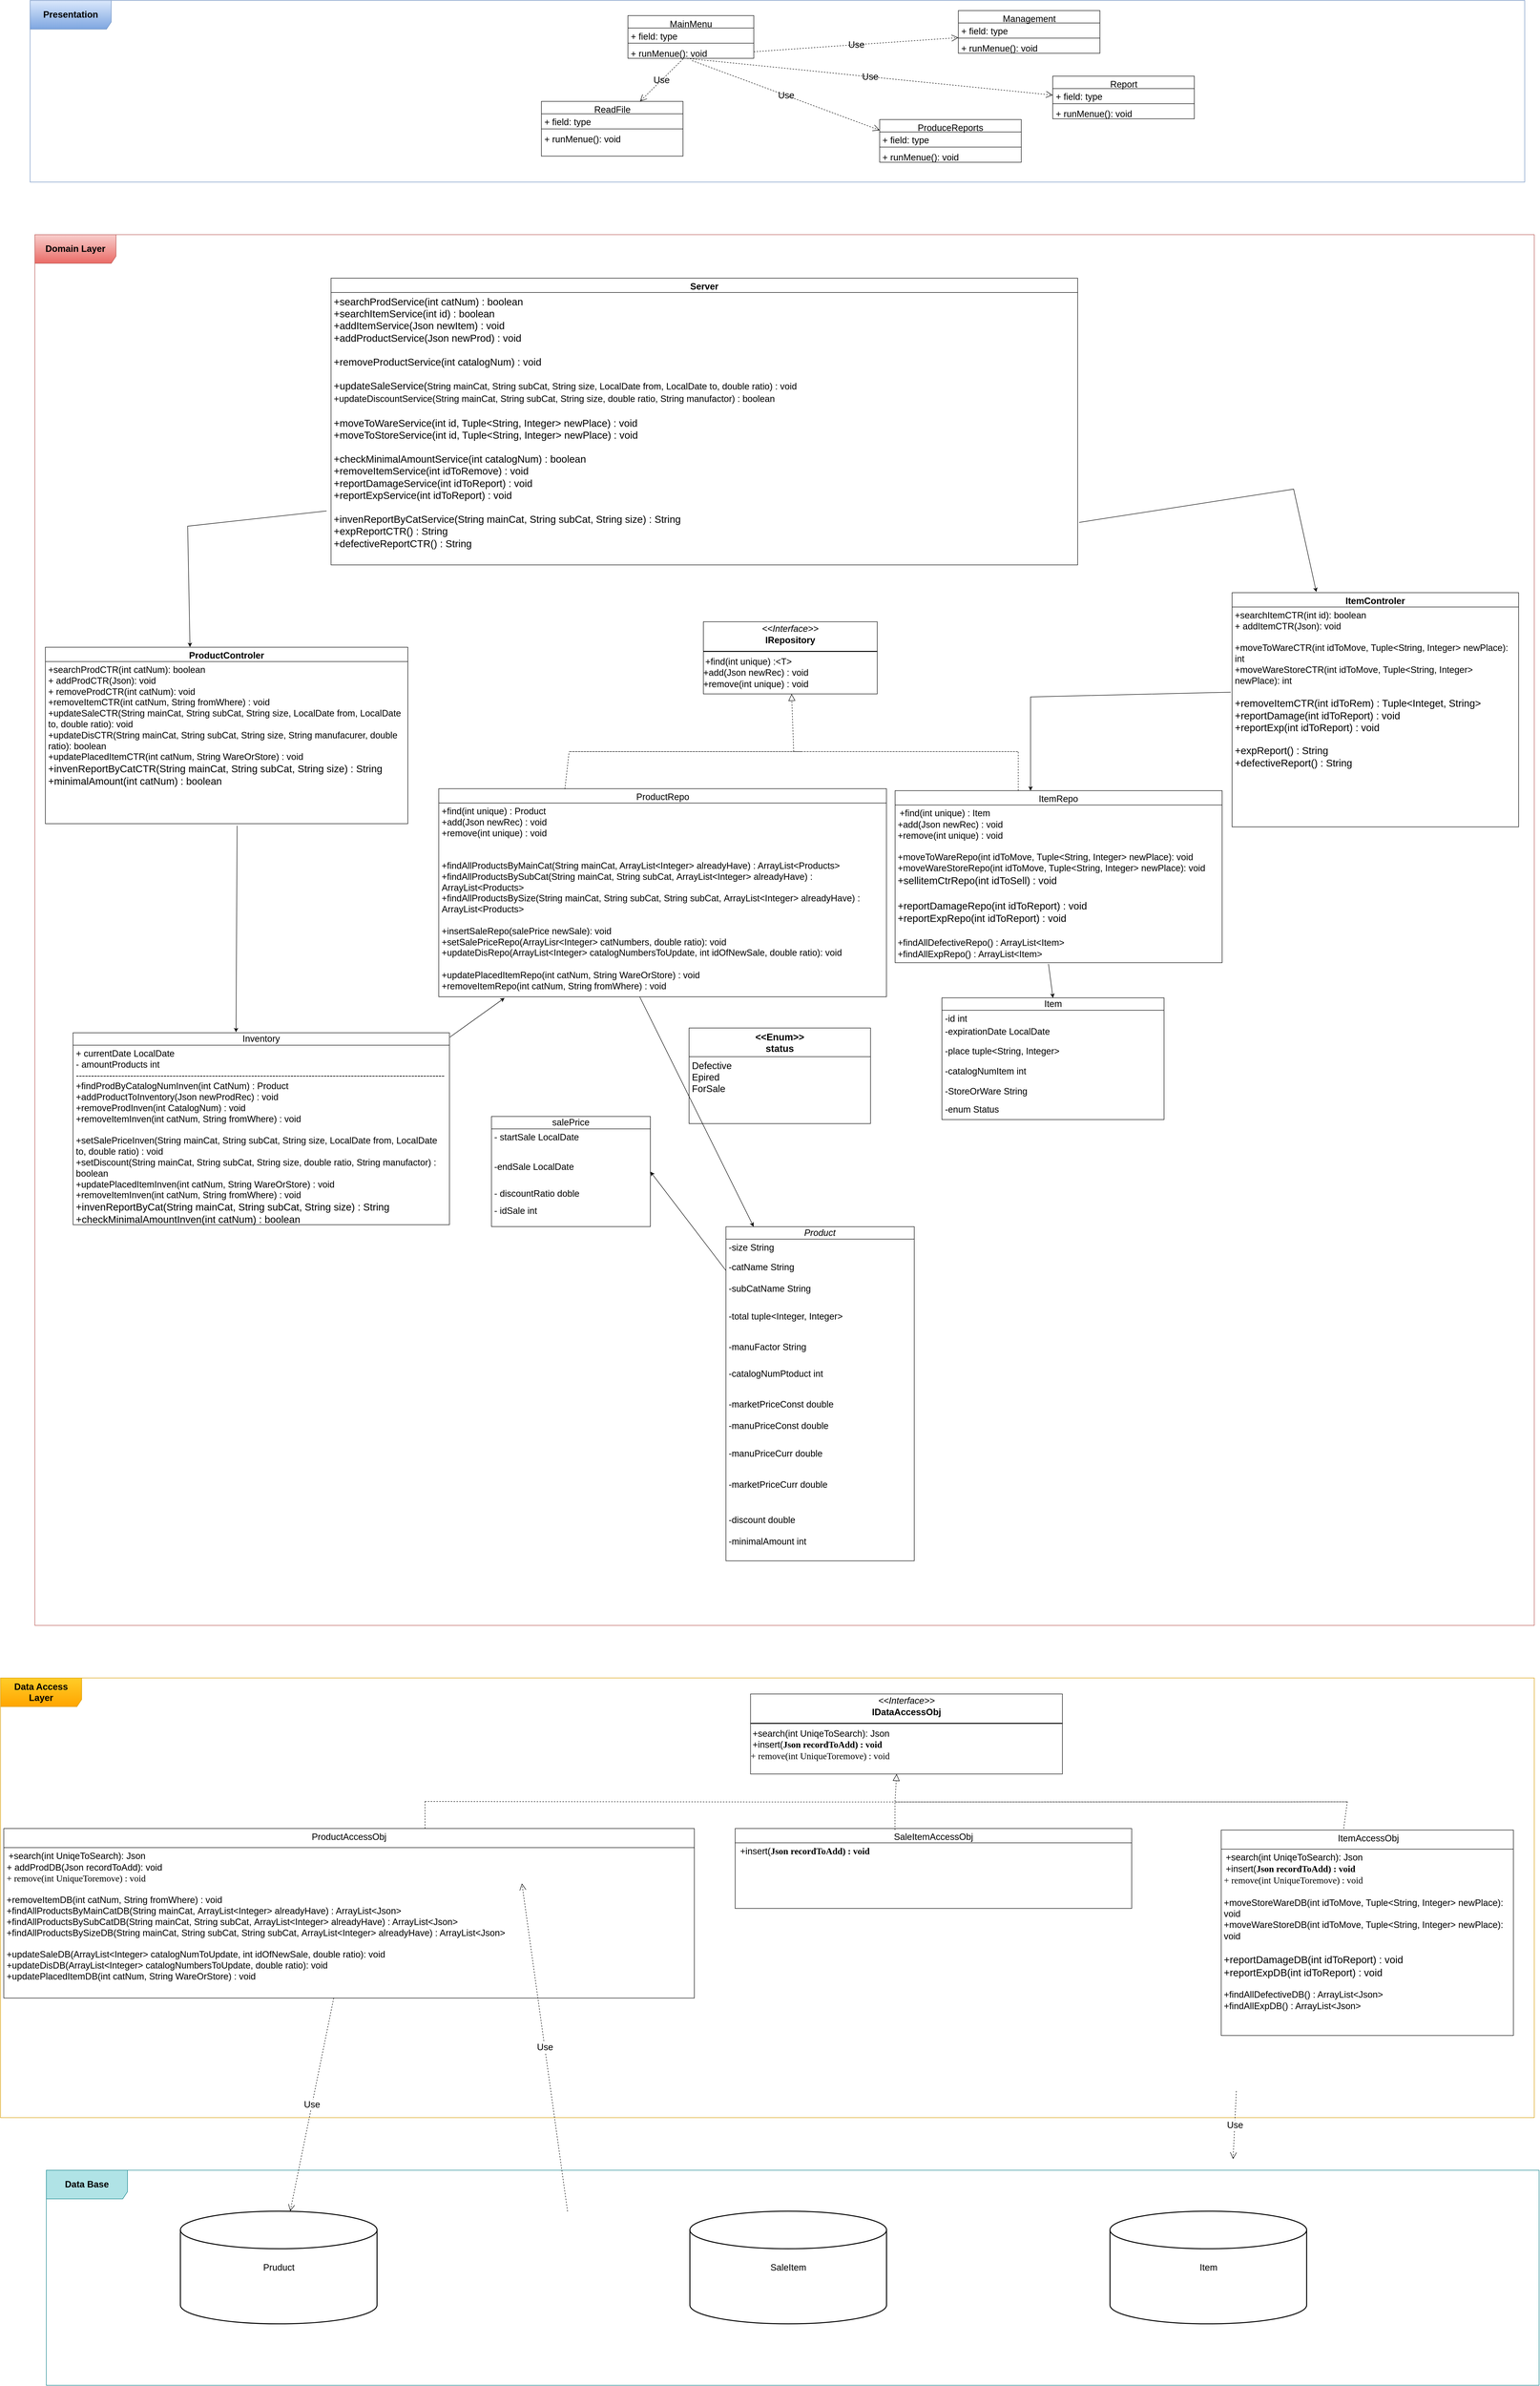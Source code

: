 <mxfile version="24.6.2" type="github">
  <diagram name="‫עמוד-1‬" id="dHkA9cBUytoh4jv0Vv6P">
    <mxGraphModel dx="2894" dy="2204" grid="1" gridSize="10" guides="1" tooltips="1" connect="1" arrows="1" fold="1" page="1" pageScale="1" pageWidth="827" pageHeight="1169" math="0" shadow="0">
      <root>
        <mxCell id="0" />
        <mxCell id="1" parent="0" />
        <mxCell id="rCQZ0M5XMtd213yGawNZ-204" value="" style="group;fontSize=19;" vertex="1" connectable="0" parent="1">
          <mxGeometry x="-710" y="-650" width="3140" height="2910" as="geometry" />
        </mxCell>
        <mxCell id="rCQZ0M5XMtd213yGawNZ-57" value="&lt;p style=&quot;margin: 4px 0px 0px; text-align: center; font-size: 19px;&quot;&gt;&lt;font style=&quot;font-size: 19px;&quot; face=&quot;Helvetica&quot;&gt;&lt;i style=&quot;font-size: 19px;&quot;&gt;&amp;lt;&amp;lt;Interface&amp;gt;&amp;gt;&lt;/i&gt;&lt;br style=&quot;font-size: 19px;&quot;&gt;&lt;b style=&quot;font-size: 19px;&quot;&gt;IRepository&lt;/b&gt;&lt;/font&gt;&lt;/p&gt;&lt;hr style=&quot;border-style: solid; font-size: 19px;&quot;&gt;&lt;p style=&quot;margin: 0px 0px 0px 4px; font-size: 19px;&quot;&gt;&lt;/p&gt;&lt;h1 style=&quot;margin: 0px 0px 0px 4px; font-size: 19px;&quot;&gt;&lt;span style=&quot;font-family: Helvetica; font-weight: 400;&quot;&gt;+find(int unique) :&amp;lt;T&amp;gt;&lt;/span&gt;&lt;br&gt;&lt;/h1&gt;&lt;div&gt;&lt;font face=&quot;Helvetica&quot;&gt;+add(&lt;/font&gt;&lt;span style=&quot;font-family: Helvetica; background-color: initial;&quot;&gt;Json newRec) : void&lt;/span&gt;&lt;/div&gt;&lt;div&gt;&lt;span style=&quot;font-family: Helvetica; background-color: initial;&quot;&gt;+remove(int unique) : void&lt;/span&gt;&lt;/div&gt;" style="verticalAlign=top;align=left;overflow=fill;html=1;whiteSpace=wrap;hachureGap=4;fontFamily=Architects Daughter;fontSource=https%3A%2F%2Ffonts.googleapis.com%2Fcss%3Ffamily%3DArchitects%2BDaughter;labelBackgroundColor=none;fontSize=19;" vertex="1" parent="rCQZ0M5XMtd213yGawNZ-204">
          <mxGeometry x="1399.999" y="809.995" width="364.059" height="150.969" as="geometry" />
        </mxCell>
        <mxCell id="rCQZ0M5XMtd213yGawNZ-106" value="" style="endArrow=block;dashed=1;endFill=0;endSize=12;html=1;rounded=0;hachureGap=4;fontFamily=Architects Daughter;fontSource=https%3A%2F%2Ffonts.googleapis.com%2Fcss%3Ffamily%3DArchitects%2BDaughter;labelBackgroundColor=none;fontColor=default;fontSize=19;" edge="1" parent="rCQZ0M5XMtd213yGawNZ-204" target="rCQZ0M5XMtd213yGawNZ-57">
          <mxGeometry width="160" relative="1" as="geometry">
            <mxPoint x="1604.291" y="1081.659" as="sourcePoint" />
            <mxPoint x="1589.383" y="984.253" as="targetPoint" />
            <Array as="points">
              <mxPoint x="1118.88" y="1081.659" />
              <mxPoint x="1725.643" y="1081.659" />
              <mxPoint x="2059.363" y="1081.659" />
              <mxPoint x="1862.165" y="1081.659" />
              <mxPoint x="1589.121" y="1081.659" />
            </Array>
          </mxGeometry>
        </mxCell>
        <mxCell id="rCQZ0M5XMtd213yGawNZ-107" value="&lt;span style=&quot;font-family: Helvetica; font-size: 19px; font-weight: 400;&quot;&gt;ProductRepo&lt;/span&gt;" style="swimlane;fontStyle=1;align=center;verticalAlign=top;childLayout=stackLayout;horizontal=1;startSize=30;horizontalStack=0;resizeParent=1;resizeParentMax=0;resizeLast=0;collapsible=1;marginBottom=0;whiteSpace=wrap;html=1;hachureGap=4;fontFamily=Architects Daughter;fontSource=https%3A%2F%2Ffonts.googleapis.com%2Fcss%3Ffamily%3DArchitects%2BDaughter;labelBackgroundColor=none;fontSize=19;" vertex="1" parent="rCQZ0M5XMtd213yGawNZ-204">
          <mxGeometry x="845.836" y="1159.227" width="937.542" height="435.431" as="geometry" />
        </mxCell>
        <mxCell id="rCQZ0M5XMtd213yGawNZ-110" value="&lt;div style=&quot;font-size: 19px;&quot;&gt;&lt;div style=&quot;font-family: Helvetica; font-size: 19px;&quot;&gt;&lt;span style=&quot;background-color: initial;&quot;&gt;+find(int unique) : Product&lt;/span&gt;&lt;/div&gt;&lt;div style=&quot;font-family: Helvetica; font-size: 19px;&quot;&gt;&lt;font style=&quot;background-color: initial;&quot; face=&quot;Helvetica&quot;&gt;+add(&lt;/font&gt;&lt;span style=&quot;background-color: initial;&quot;&gt;Json newRec) : void&lt;/span&gt;&lt;/div&gt;&lt;div style=&quot;font-family: Helvetica; font-size: 19px;&quot;&gt;+remove(int unique) : void&lt;br&gt;&lt;/div&gt;&lt;div style=&quot;font-family: Helvetica; font-size: 19px;&quot;&gt;&lt;br&gt;&lt;/div&gt;&lt;div style=&quot;font-family: Helvetica; font-size: 19px;&quot;&gt;&lt;br&gt;&lt;/div&gt;&lt;div style=&quot;font-family: Helvetica; font-size: 19px;&quot;&gt;&lt;span style=&quot;background-color: initial;&quot;&gt;+findAllProductsByMainCat(String mainCat, ArrayList&amp;lt;Integer&amp;gt; alreadyHave) : ArrayList&amp;lt;Products&amp;gt;&lt;/span&gt;&lt;/div&gt;&lt;div style=&quot;font-family: Helvetica; font-size: 19px;&quot;&gt;&lt;div&gt;&lt;span style=&quot;background-color: initial;&quot;&gt;+findAllProductsBySubCat(&lt;/span&gt;&lt;span style=&quot;background-color: initial;&quot;&gt;String mainCat,&amp;nbsp;&lt;/span&gt;&lt;span style=&quot;background-color: initial;&quot;&gt;String subCat,&amp;nbsp;&lt;/span&gt;&lt;span style=&quot;background-color: initial;&quot;&gt;ArrayList&amp;lt;Integer&amp;gt; alreadyHave&lt;/span&gt;&lt;span style=&quot;background-color: initial;&quot;&gt;) : ArrayList&amp;lt;Products&amp;gt;&lt;/span&gt;&lt;/div&gt;&lt;div&gt;&lt;div&gt;&lt;span style=&quot;background-color: initial;&quot;&gt;+findAllProductsBySize(&lt;/span&gt;&lt;span style=&quot;background-color: initial;&quot;&gt;String mainCat,&amp;nbsp;&lt;/span&gt;&lt;span style=&quot;background-color: initial;&quot;&gt;String subCat,&amp;nbsp;&lt;/span&gt;&lt;span style=&quot;background-color: initial;&quot;&gt;String subCat,&amp;nbsp;&lt;/span&gt;&lt;span style=&quot;background-color: initial;&quot;&gt;ArrayList&amp;lt;Integer&amp;gt; alreadyHave&lt;/span&gt;&lt;span style=&quot;background-color: initial;&quot;&gt;) : ArrayList&amp;lt;Products&amp;gt;&lt;/span&gt;&lt;/div&gt;&lt;/div&gt;&lt;div&gt;&lt;span style=&quot;background-color: initial;&quot;&gt;&lt;br&gt;&lt;/span&gt;&lt;/div&gt;&lt;div&gt;&lt;span style=&quot;background-color: initial;&quot;&gt;+insertSaleRepo(salePrice newSale&lt;/span&gt;&lt;span style=&quot;background-color: initial;&quot;&gt;): void&lt;/span&gt;&lt;/div&gt;&lt;div&gt;&lt;span style=&quot;background-color: initial;&quot;&gt;+setSalePriceRepo(ArrayLisr&amp;lt;Integer&amp;gt; catNumbers, double ratio): void&lt;/span&gt;&lt;/div&gt;&lt;/div&gt;&lt;/div&gt;&lt;div style=&quot;font-size: 19px;&quot;&gt;&lt;font style=&quot;font-family: Helvetica; font-size: 19px;&quot;&gt;+updateDisRepo(&lt;/font&gt;&lt;span style=&quot;font-family: Helvetica; background-color: initial; font-size: 19px;&quot;&gt;ArrayList&amp;lt;Integer&amp;gt; catalogNumbersToUpdate, int idOfNewSale, double ratio): void&lt;/span&gt;&lt;span style=&quot;font-family: Helvetica; font-size: 19px; background-color: initial;&quot;&gt;&lt;br style=&quot;font-size: 19px;&quot;&gt;&lt;/span&gt;&lt;/div&gt;&lt;div style=&quot;font-size: 19px;&quot;&gt;&lt;br&gt;&lt;/div&gt;&lt;div style=&quot;font-size: 19px;&quot;&gt;&lt;div style=&quot;font-family: Helvetica;&quot;&gt;+updatePlacedItemRepo(int catNum, String WareOrStore) : void&lt;br&gt;&lt;/div&gt;&lt;div style=&quot;font-family: Helvetica;&quot;&gt;&lt;div&gt;+removeItemRepo(int catNum, String fromWhere) : void&lt;/div&gt;&lt;div&gt;&lt;br&gt;&lt;/div&gt;&lt;/div&gt;&lt;/div&gt;" style="text;strokeColor=none;fillColor=none;align=left;verticalAlign=top;spacingLeft=4;spacingRight=4;overflow=hidden;rotatable=0;points=[[0,0.5],[1,0.5]];portConstraint=eastwest;whiteSpace=wrap;html=1;fontFamily=Architects Daughter;fontSource=https%3A%2F%2Ffonts.googleapis.com%2Fcss%3Ffamily%3DArchitects%2BDaughter;labelBackgroundColor=none;fontSize=19;" vertex="1" parent="rCQZ0M5XMtd213yGawNZ-107">
          <mxGeometry y="30" width="937.542" height="405.431" as="geometry" />
        </mxCell>
        <mxCell id="rCQZ0M5XMtd213yGawNZ-114" value="" style="edgeStyle=none;orthogonalLoop=1;jettySize=auto;html=1;rounded=0;dashed=1;startArrow=none;startFill=0;endArrow=none;endFill=0;fontSize=19;" edge="1" parent="rCQZ0M5XMtd213yGawNZ-204">
          <mxGeometry width="80" relative="1" as="geometry">
            <mxPoint x="1110" y="1160" as="sourcePoint" />
            <mxPoint x="1118.88" y="1081.659" as="targetPoint" />
            <Array as="points" />
          </mxGeometry>
        </mxCell>
        <mxCell id="rCQZ0M5XMtd213yGawNZ-115" value="&lt;font style=&quot;font-size: 19px;&quot; face=&quot;Helvetica&quot;&gt;&lt;span style=&quot;font-size: 19px; font-weight: 400;&quot;&gt;ItemRepo&lt;/span&gt;&lt;/font&gt;" style="swimlane;fontStyle=1;align=center;verticalAlign=top;childLayout=stackLayout;horizontal=1;startSize=30;horizontalStack=0;resizeParent=1;resizeParentMax=0;resizeLast=0;collapsible=1;marginBottom=0;whiteSpace=wrap;html=1;hachureGap=4;fontFamily=Architects Daughter;fontSource=https%3A%2F%2Ffonts.googleapis.com%2Fcss%3Ffamily%3DArchitects%2BDaughter;labelBackgroundColor=none;fontSize=19;" vertex="1" parent="rCQZ0M5XMtd213yGawNZ-204">
          <mxGeometry x="1801.49" y="1163.4" width="684.86" height="360" as="geometry" />
        </mxCell>
        <mxCell id="rCQZ0M5XMtd213yGawNZ-118" value="&lt;div style=&quot;font-size: 19px;&quot;&gt;&lt;h1 style=&quot;margin: 0px 0px 0px 4px; font-size: 19px;&quot;&gt;&lt;span style=&quot;font-family: Helvetica; font-weight: 400;&quot;&gt;+find(int unique) : Item&lt;/span&gt;&lt;/h1&gt;&lt;div style=&quot;font-family: Helvetica; font-size: 19px;&quot;&gt;&lt;font style=&quot;background-color: initial;&quot; face=&quot;Helvetica&quot;&gt;+add(&lt;/font&gt;&lt;span style=&quot;background-color: initial;&quot;&gt;Json newRec) : void&lt;/span&gt;&lt;/div&gt;&lt;div style=&quot;font-family: Helvetica; font-size: 19px;&quot;&gt;+remove(int unique) : void&lt;span style=&quot;background-color: initial;&quot;&gt;&lt;br&gt;&lt;/span&gt;&lt;/div&gt;&lt;div style=&quot;font-family: Helvetica; font-size: 19px;&quot;&gt;&lt;br&gt;&lt;/div&gt;&lt;div style=&quot;font-family: Helvetica; font-size: 19px;&quot;&gt;&lt;span style=&quot;background-color: initial;&quot;&gt;+moveToWareRepo(int idToMove, Tuple&amp;lt;String, Integer&amp;gt; newPlace): void&lt;/span&gt;&lt;br&gt;&lt;/div&gt;&lt;div style=&quot;font-size: 19px;&quot;&gt;&lt;span style=&quot;font-family: Helvetica;&quot;&gt;+moveWare&lt;/span&gt;&lt;span style=&quot;font-family: Helvetica; background-color: initial;&quot;&gt;Store&lt;/span&gt;&lt;span style=&quot;font-family: Helvetica; background-color: initial;&quot;&gt;Repo(int idToMove, Tuple&amp;lt;String, Integer&amp;gt; newPlace): void&lt;/span&gt;&lt;/div&gt;&lt;div style=&quot;font-size: 19px;&quot;&gt;&lt;span style=&quot;background-color: initial; font-family: Helvetica; font-size: 21px;&quot;&gt;+sellitemCtrRepo(int idToSell) : void&lt;/span&gt;&lt;/div&gt;&lt;div style=&quot;font-size: 19px;&quot;&gt;&lt;span style=&quot;background-color: initial; font-family: Helvetica; font-size: 21px;&quot;&gt;&lt;br&gt;&lt;/span&gt;&lt;div style=&quot;font-family: Helvetica; font-size: 21px;&quot;&gt;&lt;span style=&quot;background-color: initial;&quot;&gt;+reportDamageRepo(int idToReport) : void&lt;/span&gt;&lt;/div&gt;&lt;div&gt;&lt;span style=&quot;background-color: initial; font-family: Helvetica; font-size: 21px;&quot;&gt;+reportExpRepo(int idToReport) : void&lt;/span&gt;&lt;br&gt;&lt;/div&gt;&lt;div&gt;&lt;span style=&quot;background-color: initial; font-family: Helvetica; font-size: 21px;&quot;&gt;&lt;br&gt;&lt;/span&gt;&lt;/div&gt;&lt;/div&gt;&lt;div&gt;&lt;font face=&quot;Helvetica&quot;&gt;+findAllDefectiveRepo() : ArrayList&amp;lt;Item&amp;gt;&lt;/font&gt;&lt;/div&gt;&lt;div style=&quot;font-size: 19px;&quot;&gt;&lt;span style=&quot;font-family: Helvetica; background-color: initial;&quot;&gt;+findAllExpRepo() : ArrayList&amp;lt;Item&amp;gt;&lt;/span&gt;&lt;/div&gt;&lt;div&gt;&lt;br&gt;&lt;/div&gt;&lt;/div&gt;" style="text;strokeColor=none;fillColor=none;align=left;verticalAlign=top;spacingLeft=4;spacingRight=4;overflow=hidden;rotatable=0;points=[[0,0.5],[1,0.5]];portConstraint=eastwest;whiteSpace=wrap;html=1;fontFamily=Architects Daughter;fontSource=https%3A%2F%2Ffonts.googleapis.com%2Fcss%3Ffamily%3DArchitects%2BDaughter;labelBackgroundColor=none;fontSize=19;" vertex="1" parent="rCQZ0M5XMtd213yGawNZ-115">
          <mxGeometry y="30" width="684.86" height="330" as="geometry" />
        </mxCell>
        <mxCell id="rCQZ0M5XMtd213yGawNZ-125" style="edgeStyle=none;rounded=0;orthogonalLoop=1;jettySize=auto;html=1;fontSize=19;exitX=0.529;exitY=1.013;exitDx=0;exitDy=0;exitPerimeter=0;entryX=0.433;entryY=-0.003;entryDx=0;entryDy=0;entryPerimeter=0;" edge="1" parent="rCQZ0M5XMtd213yGawNZ-204" source="rCQZ0M5XMtd213yGawNZ-123" target="rCQZ0M5XMtd213yGawNZ-252">
          <mxGeometry relative="1" as="geometry">
            <mxPoint x="494.792" y="1668.356" as="targetPoint" />
            <Array as="points" />
            <mxPoint x="399.996" y="1235.003" as="sourcePoint" />
          </mxGeometry>
        </mxCell>
        <mxCell id="rCQZ0M5XMtd213yGawNZ-120" value="ProductControler" style="swimlane;fontStyle=1;align=center;verticalAlign=top;childLayout=stackLayout;horizontal=1;startSize=30;horizontalStack=0;resizeParent=1;resizeParentMax=0;resizeLast=0;collapsible=1;marginBottom=0;whiteSpace=wrap;html=1;fontSize=19;" vertex="1" parent="rCQZ0M5XMtd213yGawNZ-204">
          <mxGeometry x="22.045" y="863.238" width="758.963" height="369.238" as="geometry" />
        </mxCell>
        <mxCell id="rCQZ0M5XMtd213yGawNZ-123" value="&lt;div style=&quot;font-size: 19px;&quot;&gt;&lt;font style=&quot;font-size: 19px;&quot;&gt;+searchProdCTR(int catNum): boolean&lt;/font&gt;&lt;/div&gt;&lt;div style=&quot;font-size: 19px;&quot;&gt;&lt;span style=&quot;background-color: initial;&quot;&gt;+ addProdCTR(Json): void&lt;/span&gt;&lt;br&gt;&lt;/div&gt;&lt;div style=&quot;font-size: 19px;&quot;&gt;&lt;span style=&quot;background-color: initial;&quot;&gt;+ removeProdCTR(int catNum): void&lt;/span&gt;&lt;br&gt;&lt;/div&gt;&lt;div style=&quot;font-size: 19px;&quot;&gt;+removeItemCTR(int catNum, String fromWhere) : void&lt;/div&gt;&lt;div style=&quot;font-size: 19px;&quot;&gt;&lt;span style=&quot;background-color: initial;&quot;&gt;+updateSaleCTR(String mainCat, String subCat, String size, LocalDate from, LocalDate to, double ratio): void&lt;/span&gt;&lt;/div&gt;&lt;div style=&quot;font-size: 19px;&quot;&gt;&lt;font style=&quot;background-color: initial;&quot;&gt;&lt;span style=&quot;background-color: initial;&quot;&gt;+updateDisCTR(&lt;/span&gt;&lt;/font&gt;&lt;span style=&quot;background-color: initial;&quot;&gt;String mainCat, String subCat, String size, String manufacurer, double ratio): boolean&lt;/span&gt;&lt;br&gt;&lt;/div&gt;&lt;div style=&quot;font-size: 19px;&quot;&gt;&lt;span style=&quot;background-color: initial;&quot;&gt;+updatePlacedItemCTR(int catNum, String WareOrStore) : void&lt;/span&gt;&lt;/div&gt;&lt;div style=&quot;font-size: 19px;&quot;&gt;&lt;span style=&quot;background-color: initial; font-size: 21px;&quot;&gt;+invenReportByCatCTR(&lt;/span&gt;&lt;span style=&quot;background-color: initial; font-size: 21px;&quot;&gt;String mainCat, String subCat, String size) : String&lt;/span&gt;&lt;/div&gt;&lt;div style=&quot;font-size: 19px;&quot;&gt;&lt;span style=&quot;background-color: initial; font-size: 21px;&quot;&gt;+minimalAmount(int catNum) : boolean&lt;/span&gt;&lt;/div&gt;" style="text;strokeColor=none;fillColor=none;align=left;verticalAlign=top;spacingLeft=4;spacingRight=4;overflow=hidden;rotatable=0;points=[[0,0.5],[1,0.5]];portConstraint=eastwest;whiteSpace=wrap;html=1;fontSize=19;" vertex="1" parent="rCQZ0M5XMtd213yGawNZ-120">
          <mxGeometry y="30" width="758.963" height="339.238" as="geometry" />
        </mxCell>
        <mxCell id="rCQZ0M5XMtd213yGawNZ-126" value="ItemControler" style="swimlane;fontStyle=1;align=center;verticalAlign=top;childLayout=stackLayout;horizontal=1;startSize=30;horizontalStack=0;resizeParent=1;resizeParentMax=0;resizeLast=0;collapsible=1;marginBottom=0;whiteSpace=wrap;html=1;fontSize=19;" vertex="1" parent="rCQZ0M5XMtd213yGawNZ-204">
          <mxGeometry x="2507.154" y="749.138" width="600.09" height="490" as="geometry" />
        </mxCell>
        <mxCell id="rCQZ0M5XMtd213yGawNZ-129" value="&lt;div style=&quot;font-size: 19px;&quot;&gt;+searchItemCTR(int id): boolean&lt;/div&gt;+ addItemCTR(Json): void&lt;div&gt;&lt;br&gt;&lt;div style=&quot;font-size: 19px;&quot;&gt;+moveToWareCTR(int idToMove, Tuple&amp;lt;String, Integer&amp;gt; newPlace): int&lt;/div&gt;&lt;div style=&quot;font-size: 19px;&quot;&gt;+&lt;span style=&quot;background-color: initial;&quot;&gt;moveWare&lt;/span&gt;&lt;span style=&quot;background-color: initial;&quot;&gt;Store&lt;/span&gt;&lt;span style=&quot;background-color: initial;&quot;&gt;CTR(int idToMove, Tuple&amp;lt;String, Integer&amp;gt; newPlace): int&lt;/span&gt;&lt;/div&gt;&lt;div style=&quot;font-size: 19px;&quot;&gt;&lt;span style=&quot;background-color: initial;&quot;&gt;&lt;br&gt;&lt;/span&gt;&lt;/div&gt;&lt;div style=&quot;font-size: 19px;&quot;&gt;&lt;div style=&quot;font-size: 21px;&quot;&gt;&lt;div&gt;&lt;span style=&quot;background-color: initial;&quot;&gt;+removeItemCTR(int idToRem) : Tuple&amp;lt;Integet, String&amp;gt;&lt;/span&gt;&lt;/div&gt;&lt;div&gt;&lt;span style=&quot;background-color: initial;&quot;&gt;+reportDamage(int idToReport) : void&lt;/span&gt;&lt;br&gt;&lt;/div&gt;&lt;div&gt;&lt;div style=&quot;font-family: &amp;quot;Architects Daughter&amp;quot;; font-size: 19px;&quot;&gt;&lt;div style=&quot;font-family: Helvetica; font-size: 21px;&quot;&gt;&lt;span style=&quot;background-color: initial;&quot;&gt;+reportExp(int idToReport) : void&lt;/span&gt;&lt;/div&gt;&lt;div&gt;&lt;span style=&quot;background-color: initial;&quot;&gt;&lt;br&gt;&lt;/span&gt;&lt;/div&gt;&lt;/div&gt;&lt;/div&gt;&lt;/div&gt;&lt;/div&gt;&lt;div style=&quot;font-size: 19px;&quot;&gt;&lt;span style=&quot;font-size: 21px; background-color: initial;&quot;&gt;+expReport() : String&lt;/span&gt;&lt;/div&gt;&lt;div style=&quot;font-size: 19px;&quot;&gt;&lt;span style=&quot;font-size: 21px;&quot;&gt;+defectiveReport() : String&lt;/span&gt;&lt;span style=&quot;font-size: 21px; background-color: initial;&quot;&gt;&lt;br&gt;&lt;/span&gt;&lt;/div&gt;&lt;/div&gt;" style="text;strokeColor=none;fillColor=none;align=left;verticalAlign=top;spacingLeft=4;spacingRight=4;overflow=hidden;rotatable=0;points=[[0,0.5],[1,0.5]];portConstraint=eastwest;whiteSpace=wrap;html=1;fontSize=19;" vertex="1" parent="rCQZ0M5XMtd213yGawNZ-126">
          <mxGeometry y="30" width="600.09" height="460" as="geometry" />
        </mxCell>
        <mxCell id="rCQZ0M5XMtd213yGawNZ-130" style="edgeStyle=none;rounded=0;orthogonalLoop=1;jettySize=auto;html=1;fontSize=19;" edge="1" parent="rCQZ0M5XMtd213yGawNZ-204">
          <mxGeometry relative="1" as="geometry">
            <mxPoint x="2504.363" y="957.318" as="sourcePoint" />
            <mxPoint x="2085.15" y="1163.401" as="targetPoint" />
            <Array as="points">
              <mxPoint x="2085.15" y="967.221" />
            </Array>
          </mxGeometry>
        </mxCell>
        <mxCell id="rCQZ0M5XMtd213yGawNZ-163" value="&lt;h2 style=&quot;font-size: 19px;&quot;&gt;Domain Layer&lt;/h2&gt;" style="shape=umlFrame;whiteSpace=wrap;html=1;pointerEvents=0;width=170;height=60;fontFamily=Helvetica;labelBackgroundColor=none;fillColor=#f8cecc;strokeColor=#b85450;fontSize=19;gradientColor=#ea6b66;" vertex="1" parent="rCQZ0M5XMtd213yGawNZ-204">
          <mxGeometry width="3140.0" height="2910.0" as="geometry" />
        </mxCell>
        <mxCell id="rCQZ0M5XMtd213yGawNZ-222" value="" style="edgeStyle=none;orthogonalLoop=1;jettySize=auto;html=1;rounded=0;dashed=1;startArrow=none;startFill=0;endArrow=none;endFill=0;fontSize=19;" edge="1" parent="rCQZ0M5XMtd213yGawNZ-204">
          <mxGeometry width="80" relative="1" as="geometry">
            <mxPoint x="2059.363" y="1163.401" as="sourcePoint" />
            <mxPoint x="2059.363" y="1081.659" as="targetPoint" />
            <Array as="points" />
          </mxGeometry>
        </mxCell>
        <mxCell id="rCQZ0M5XMtd213yGawNZ-236" value="salePrice" style="swimlane;fontStyle=0;childLayout=stackLayout;horizontal=1;startSize=26;fillColor=none;horizontalStack=0;resizeParent=1;resizeParentMax=0;resizeLast=0;collapsible=1;marginBottom=0;whiteSpace=wrap;html=1;fontSize=19;fontFamily=Helvetica;" vertex="1" parent="rCQZ0M5XMtd213yGawNZ-204">
          <mxGeometry x="956.214" y="1845.121" width="332.812" height="230.339" as="geometry" />
        </mxCell>
        <mxCell id="rCQZ0M5XMtd213yGawNZ-237" value="- startSale LocalDate" style="text;strokeColor=none;fillColor=none;align=left;verticalAlign=top;spacingLeft=4;spacingRight=4;overflow=hidden;rotatable=0;points=[[0,0.5],[1,0.5]];portConstraint=eastwest;whiteSpace=wrap;html=1;fontSize=19;fontFamily=Helvetica;" vertex="1" parent="rCQZ0M5XMtd213yGawNZ-236">
          <mxGeometry y="26" width="332.812" height="61.558" as="geometry" />
        </mxCell>
        <mxCell id="rCQZ0M5XMtd213yGawNZ-238" value="-endSale LocalDate" style="text;strokeColor=none;fillColor=none;align=left;verticalAlign=top;spacingLeft=4;spacingRight=4;overflow=hidden;rotatable=0;points=[[0,0.5],[1,0.5]];portConstraint=eastwest;whiteSpace=wrap;html=1;fontSize=19;fontFamily=Helvetica;" vertex="1" parent="rCQZ0M5XMtd213yGawNZ-236">
          <mxGeometry y="87.558" width="332.812" height="55.962" as="geometry" />
        </mxCell>
        <mxCell id="rCQZ0M5XMtd213yGawNZ-239" value="- discountRatio doble" style="text;strokeColor=none;fillColor=none;align=left;verticalAlign=top;spacingLeft=4;spacingRight=4;overflow=hidden;rotatable=0;points=[[0,0.5],[1,0.5]];portConstraint=eastwest;whiteSpace=wrap;html=1;fontSize=19;fontFamily=Helvetica;" vertex="1" parent="rCQZ0M5XMtd213yGawNZ-236">
          <mxGeometry y="143.519" width="332.812" height="36.412" as="geometry" />
        </mxCell>
        <mxCell id="rCQZ0M5XMtd213yGawNZ-243" value="- idSale int" style="text;strokeColor=none;fillColor=none;align=left;verticalAlign=top;spacingLeft=4;spacingRight=4;overflow=hidden;rotatable=0;points=[[0,0.5],[1,0.5]];portConstraint=eastwest;whiteSpace=wrap;html=1;fontSize=19;fontFamily=Helvetica;" vertex="1" parent="rCQZ0M5XMtd213yGawNZ-236">
          <mxGeometry y="179.931" width="332.812" height="50.407" as="geometry" />
        </mxCell>
        <mxCell id="rCQZ0M5XMtd213yGawNZ-252" value="&lt;span style=&quot;font-size: 19px; text-align: start;&quot;&gt;Inventory&lt;/span&gt;" style="swimlane;fontStyle=0;childLayout=stackLayout;horizontal=1;startSize=26;fillColor=none;horizontalStack=0;resizeParent=1;resizeParentMax=0;resizeLast=0;collapsible=1;marginBottom=0;whiteSpace=wrap;html=1;fontSize=19;fontFamily=Helvetica;" vertex="1" parent="rCQZ0M5XMtd213yGawNZ-204">
          <mxGeometry x="79.995" y="1669.997" width="788.23" height="401.644" as="geometry" />
        </mxCell>
        <mxCell id="rCQZ0M5XMtd213yGawNZ-254" value="+ currentDate LocalDate&lt;div style=&quot;font-size: 19px;&quot;&gt;- amountProducts int&lt;div style=&quot;font-size: 19px;&quot;&gt;--------------------------------------------------------------------------------------------------------------------------&lt;br&gt;+findProdByCatalogNumInven(int CatNum) : Product&lt;/div&gt;&lt;div style=&quot;font-size: 19px;&quot;&gt;+addProductToInventory(Json newProdRec) : void&lt;/div&gt;&lt;div style=&quot;font-size: 19px;&quot;&gt;+removeProdInven(int CatalogNum) : void&lt;/div&gt;&lt;div style=&quot;font-size: 19px;&quot;&gt;&lt;span style=&quot;background-color: initial;&quot;&gt;+removeItemInven(int catNum, String fromWhere) : void&lt;/span&gt;&lt;/div&gt;&lt;div&gt;&lt;span style=&quot;background-color: initial;&quot;&gt;&lt;br&gt;&lt;/span&gt;&lt;/div&gt;&lt;div style=&quot;font-size: 19px;&quot;&gt;+setSalePriceInven(&lt;span style=&quot;background-color: initial;&quot;&gt;String mainCat, String subCat, String size, LocalDate from, LocalDate to, double ratio) : void&lt;/span&gt;&lt;/div&gt;&lt;div style=&quot;font-size: 19px;&quot;&gt;+setDiscount(&lt;span style=&quot;background-color: initial;&quot;&gt;String mainCat, String subCat, String size,&amp;nbsp;&lt;/span&gt;&lt;span style=&quot;background-color: initial;&quot;&gt;double ratio, String manufactor) : boolean&lt;/span&gt;&lt;/div&gt;&lt;div style=&quot;font-size: 19px;&quot;&gt;+updatePlacedItemInven(int catNum, String WareOrStore) : void&lt;br&gt;&lt;/div&gt;&lt;div style=&quot;font-size: 19px;&quot;&gt;&lt;div&gt;+removeItemInven(int catNum, String fromWhere) : void&lt;/div&gt;&lt;div&gt;&lt;span style=&quot;background-color: initial; font-size: 21px;&quot;&gt;+invenReportByCat(&lt;/span&gt;&lt;span style=&quot;background-color: initial; font-size: 21px;&quot;&gt;String mainCat, String subCat, String size) : String&lt;/span&gt;&lt;br&gt;&lt;/div&gt;&lt;div&gt;&lt;span style=&quot;background-color: initial; font-size: 21px;&quot;&gt;+checkMinimalAmountInven(int catNum) : boolean&lt;/span&gt;&lt;/div&gt;&lt;div&gt;&lt;br&gt;&lt;/div&gt;&lt;/div&gt;&lt;/div&gt;" style="text;strokeColor=none;fillColor=none;align=left;verticalAlign=top;spacingLeft=4;spacingRight=4;overflow=hidden;rotatable=0;points=[[0,0.5],[1,0.5]];portConstraint=eastwest;whiteSpace=wrap;html=1;fontSize=19;fontFamily=Helvetica;" vertex="1" parent="rCQZ0M5XMtd213yGawNZ-252">
          <mxGeometry y="26" width="788.23" height="375.644" as="geometry" />
        </mxCell>
        <mxCell id="rCQZ0M5XMtd213yGawNZ-303" value="Server" style="swimlane;fontStyle=1;align=center;verticalAlign=top;childLayout=stackLayout;horizontal=1;startSize=30;horizontalStack=0;resizeParent=1;resizeParentMax=0;resizeLast=0;collapsible=1;marginBottom=0;whiteSpace=wrap;html=1;fontSize=19;" vertex="1" parent="rCQZ0M5XMtd213yGawNZ-204">
          <mxGeometry x="620.247" y="91.015" width="1563.54" height="600" as="geometry" />
        </mxCell>
        <mxCell id="rCQZ0M5XMtd213yGawNZ-306" value="&lt;div style=&quot;font-size: 21px;&quot;&gt;+searchProdService(int catNum) : boolean&lt;/div&gt;&lt;div style=&quot;font-size: 21px;&quot;&gt;+searchItemService&lt;span style=&quot;background-color: initial;&quot;&gt;(int id) : boolean&lt;/span&gt;&lt;/div&gt;&lt;div style=&quot;font-size: 21px;&quot;&gt;&lt;span style=&quot;background-color: initial;&quot;&gt;+addItem&lt;/span&gt;Service&lt;span style=&quot;background-color: initial;&quot;&gt;(Json newItem) : void&lt;/span&gt;&lt;/div&gt;&lt;div style=&quot;font-size: 21px;&quot;&gt;+addProductService&lt;span style=&quot;background-color: initial;&quot;&gt;(Json newProd) : void&lt;/span&gt;&lt;/div&gt;&lt;div style=&quot;font-size: 21px;&quot;&gt;&lt;br&gt;&lt;/div&gt;&lt;div style=&quot;font-size: 21px;&quot;&gt;&lt;div&gt;+removeProductService&lt;span style=&quot;background-color: initial;&quot;&gt;(int catalogNum) : void&lt;/span&gt;&lt;/div&gt;&lt;div&gt;&lt;br&gt;&lt;/div&gt;&lt;div&gt;&lt;span style=&quot;background-color: initial;&quot;&gt;+updateSaleService(&lt;/span&gt;&lt;span style=&quot;background-color: initial; font-size: 19px;&quot;&gt;String mainCat, String subCat, String size, LocalDate from, LocalDate to, double ratio) : void&lt;/span&gt;&lt;br&gt;&lt;/div&gt;&lt;div&gt;&lt;span style=&quot;background-color: initial; font-size: 19px;&quot;&gt;+updateDiscountService(&lt;/span&gt;&lt;span style=&quot;background-color: initial; font-size: 19px;&quot;&gt;String mainCat, String subCat, String size,&amp;nbsp;&lt;/span&gt;&lt;span style=&quot;background-color: initial; font-size: 19px;&quot;&gt;double ratio, String manufactor) : boolean&lt;/span&gt;&lt;br&gt;&lt;/div&gt;&lt;div&gt;&lt;span style=&quot;background-color: initial; font-size: 19px;&quot;&gt;&lt;br&gt;&lt;/span&gt;&lt;/div&gt;&lt;div&gt;&lt;div&gt;&lt;span style=&quot;background-color: initial;&quot;&gt;+moveToWareService(int id, Tuple&amp;lt;String, Integer&amp;gt; newPlace) : void&lt;/span&gt;&lt;/div&gt;&lt;/div&gt;&lt;div&gt;&lt;div&gt;&lt;span style=&quot;background-color: initial;&quot;&gt;+moveToStoreService(int id, Tuple&amp;lt;String, Integer&amp;gt; newPlace) : void&lt;/span&gt;&lt;/div&gt;&lt;/div&gt;&lt;div&gt;&lt;span style=&quot;background-color: initial;&quot;&gt;&lt;br&gt;&lt;/span&gt;&lt;/div&gt;&lt;div&gt;&lt;span style=&quot;background-color: initial;&quot;&gt;+checkMinimalAmountService(int catalogNum) : boolean&lt;/span&gt;&lt;/div&gt;&lt;div&gt;&lt;div&gt;&lt;span style=&quot;background-color: initial;&quot;&gt;+removeItemService(int idToRemove) : void&lt;/span&gt;&lt;/div&gt;&lt;/div&gt;&lt;div&gt;&lt;span style=&quot;background-color: initial;&quot;&gt;+reportDamageService(int idToReport) : void&lt;/span&gt;&lt;/div&gt;&lt;div&gt;&lt;div&gt;&lt;span style=&quot;background-color: initial;&quot;&gt;+reportExpService(int idToReport) : void&lt;/span&gt;&lt;/div&gt;&lt;/div&gt;&lt;div&gt;&lt;span style=&quot;background-color: initial;&quot;&gt;&lt;br&gt;&lt;/span&gt;&lt;/div&gt;&lt;div&gt;&lt;span style=&quot;background-color: initial;&quot;&gt;+invenReportByCatService(&lt;/span&gt;&lt;span style=&quot;background-color: initial;&quot;&gt;String mainCat, String subCat, String size) : String&lt;/span&gt;&lt;span style=&quot;background-color: initial;&quot;&gt;&lt;br&gt;&lt;/span&gt;&lt;/div&gt;&lt;div&gt;&lt;span style=&quot;background-color: initial;&quot;&gt;+expReportCTR() : String&lt;/span&gt;&lt;/div&gt;&lt;div&gt;+defectiveReportCTR() : String&lt;span style=&quot;background-color: initial;&quot;&gt;&lt;br&gt;&lt;/span&gt;&lt;/div&gt;&lt;/div&gt;" style="text;strokeColor=none;fillColor=none;align=left;verticalAlign=top;spacingLeft=4;spacingRight=4;overflow=hidden;rotatable=0;points=[[0,0.5],[1,0.5]];portConstraint=eastwest;whiteSpace=wrap;html=1;fontSize=19;" vertex="1" parent="rCQZ0M5XMtd213yGawNZ-303">
          <mxGeometry y="30" width="1563.54" height="570" as="geometry" />
        </mxCell>
        <mxCell id="rCQZ0M5XMtd213yGawNZ-309" style="edgeStyle=none;rounded=0;orthogonalLoop=1;jettySize=auto;html=1;entryX=0.399;entryY=-0.001;entryDx=0;entryDy=0;entryPerimeter=0;exitX=-0.006;exitY=0.802;exitDx=0;exitDy=0;exitPerimeter=0;fontSize=19;" edge="1" parent="rCQZ0M5XMtd213yGawNZ-204" source="rCQZ0M5XMtd213yGawNZ-306" target="rCQZ0M5XMtd213yGawNZ-120">
          <mxGeometry relative="1" as="geometry">
            <mxPoint x="335.967" y="500.194" as="sourcePoint" />
            <Array as="points">
              <mxPoint x="320" y="610" />
            </Array>
          </mxGeometry>
        </mxCell>
        <mxCell id="rCQZ0M5XMtd213yGawNZ-310" style="edgeStyle=none;rounded=0;orthogonalLoop=1;jettySize=auto;html=1;exitX=1.002;exitY=0.844;exitDx=0;exitDy=0;exitPerimeter=0;entryX=0.294;entryY=-0.003;entryDx=0;entryDy=0;entryPerimeter=0;fontSize=19;" edge="1" parent="rCQZ0M5XMtd213yGawNZ-204" source="rCQZ0M5XMtd213yGawNZ-306" target="rCQZ0M5XMtd213yGawNZ-126">
          <mxGeometry relative="1" as="geometry">
            <Array as="points">
              <mxPoint x="2636.049" y="532.465" />
            </Array>
          </mxGeometry>
        </mxCell>
        <mxCell id="rCQZ0M5XMtd213yGawNZ-312" style="edgeStyle=none;rounded=0;orthogonalLoop=1;jettySize=auto;html=1;entryX=0.147;entryY=1.006;entryDx=0;entryDy=0;entryPerimeter=0;fontSize=19;exitX=1.001;exitY=0.023;exitDx=0;exitDy=0;exitPerimeter=0;" edge="1" parent="rCQZ0M5XMtd213yGawNZ-204" source="rCQZ0M5XMtd213yGawNZ-252" target="rCQZ0M5XMtd213yGawNZ-110">
          <mxGeometry relative="1" as="geometry" />
        </mxCell>
        <mxCell id="rCQZ0M5XMtd213yGawNZ-316" style="edgeStyle=none;rounded=0;orthogonalLoop=1;jettySize=auto;html=1;entryX=0.5;entryY=0;entryDx=0;entryDy=0;fontSize=19;exitX=0.469;exitY=1.008;exitDx=0;exitDy=0;exitPerimeter=0;" edge="1" parent="rCQZ0M5XMtd213yGawNZ-204" source="rCQZ0M5XMtd213yGawNZ-118" target="rCQZ0M5XMtd213yGawNZ-149">
          <mxGeometry relative="1" as="geometry">
            <mxPoint x="2140" y="1500" as="sourcePoint" />
          </mxGeometry>
        </mxCell>
        <mxCell id="rCQZ0M5XMtd213yGawNZ-149" value="Item" style="swimlane;fontStyle=0;childLayout=stackLayout;horizontal=1;startSize=26;fillColor=none;horizontalStack=0;resizeParent=1;resizeParentMax=0;resizeLast=0;collapsible=1;marginBottom=0;whiteSpace=wrap;html=1;fontSize=19;fontFamily=Helvetica;" vertex="1" parent="rCQZ0M5XMtd213yGawNZ-204">
          <mxGeometry x="1899.506" y="1596.903" width="465.185" height="254.693" as="geometry" />
        </mxCell>
        <mxCell id="rCQZ0M5XMtd213yGawNZ-151" value="-id int" style="text;strokeColor=none;fillColor=none;align=left;verticalAlign=top;spacingLeft=4;spacingRight=4;overflow=hidden;rotatable=0;points=[[0,0.5],[1,0.5]];portConstraint=eastwest;whiteSpace=wrap;html=1;fontSize=19;fontFamily=Helvetica;" vertex="1" parent="rCQZ0M5XMtd213yGawNZ-149">
          <mxGeometry y="26" width="465.185" height="27.085" as="geometry" />
        </mxCell>
        <mxCell id="rCQZ0M5XMtd213yGawNZ-152" value="-&lt;span style=&quot;font-size: 19px;&quot;&gt;expirationDate LocalDate&lt;/span&gt;" style="text;strokeColor=none;fillColor=none;align=left;verticalAlign=top;spacingLeft=4;spacingRight=4;overflow=hidden;rotatable=0;points=[[0,0.5],[1,0.5]];portConstraint=eastwest;whiteSpace=wrap;html=1;fontSize=19;fontFamily=Helvetica;" vertex="1" parent="rCQZ0M5XMtd213yGawNZ-149">
          <mxGeometry y="53.085" width="465.185" height="40.783" as="geometry" />
        </mxCell>
        <mxCell id="rCQZ0M5XMtd213yGawNZ-153" value="-place tuple&amp;lt;String, Integer&amp;gt;" style="text;strokeColor=none;fillColor=none;align=left;verticalAlign=top;spacingLeft=4;spacingRight=4;overflow=hidden;rotatable=0;points=[[0,0.5],[1,0.5]];portConstraint=eastwest;whiteSpace=wrap;html=1;fontSize=19;fontFamily=Helvetica;" vertex="1" parent="rCQZ0M5XMtd213yGawNZ-149">
          <mxGeometry y="93.868" width="465.185" height="42.107" as="geometry" />
        </mxCell>
        <mxCell id="rCQZ0M5XMtd213yGawNZ-154" value="&lt;span style=&quot;text-wrap: nowrap; font-size: 19px;&quot;&gt;-catalogNumItem int&lt;/span&gt;" style="text;strokeColor=none;fillColor=none;align=left;verticalAlign=top;spacingLeft=4;spacingRight=4;overflow=hidden;rotatable=0;points=[[0,0.5],[1,0.5]];portConstraint=eastwest;whiteSpace=wrap;html=1;fontSize=19;fontFamily=Helvetica;" vertex="1" parent="rCQZ0M5XMtd213yGawNZ-149">
          <mxGeometry y="135.975" width="465.185" height="42.264" as="geometry" />
        </mxCell>
        <mxCell id="rCQZ0M5XMtd213yGawNZ-156" value="&lt;span style=&quot;text-wrap: nowrap; font-size: 19px;&quot;&gt;-StoreOrWare String&lt;/span&gt;" style="text;strokeColor=none;fillColor=none;align=left;verticalAlign=top;spacingLeft=4;spacingRight=4;overflow=hidden;rotatable=0;points=[[0,0.5],[1,0.5]];portConstraint=eastwest;whiteSpace=wrap;html=1;fontSize=19;fontFamily=Helvetica;" vertex="1" parent="rCQZ0M5XMtd213yGawNZ-149">
          <mxGeometry y="178.239" width="465.185" height="38.227" as="geometry" />
        </mxCell>
        <mxCell id="rCQZ0M5XMtd213yGawNZ-416" value="&lt;span style=&quot;text-wrap: nowrap; font-size: 19px;&quot;&gt;-enum Status&lt;/span&gt;" style="text;strokeColor=none;fillColor=none;align=left;verticalAlign=top;spacingLeft=4;spacingRight=4;overflow=hidden;rotatable=0;points=[[0,0.5],[1,0.5]];portConstraint=eastwest;whiteSpace=wrap;html=1;fontSize=19;fontFamily=Helvetica;" vertex="1" parent="rCQZ0M5XMtd213yGawNZ-149">
          <mxGeometry y="216.466" width="465.185" height="38.227" as="geometry" />
        </mxCell>
        <mxCell id="rCQZ0M5XMtd213yGawNZ-132" value="&lt;span style=&quot;font-style: italic; text-wrap: nowrap; font-size: 19px;&quot;&gt;Product&lt;/span&gt;" style="swimlane;fontStyle=0;childLayout=stackLayout;horizontal=1;startSize=26;fillColor=none;horizontalStack=0;resizeParent=1;resizeParentMax=0;resizeLast=0;collapsible=1;marginBottom=0;whiteSpace=wrap;html=1;fontFamily=Helvetica;fontSize=19;" vertex="1" parent="rCQZ0M5XMtd213yGawNZ-204">
          <mxGeometry x="1447.236" y="2075.73" width="394.384" height="699.138" as="geometry">
            <mxRectangle x="110" y="170" width="90" height="30" as="alternateBounds" />
          </mxGeometry>
        </mxCell>
        <mxCell id="rCQZ0M5XMtd213yGawNZ-133" value="-size String" style="text;strokeColor=none;fillColor=none;align=left;verticalAlign=top;spacingLeft=4;spacingRight=4;overflow=hidden;rotatable=0;points=[[0,0.5],[1,0.5]];portConstraint=eastwest;whiteSpace=wrap;html=1;fontFamily=Helvetica;fontSize=19;" vertex="1" parent="rCQZ0M5XMtd213yGawNZ-132">
          <mxGeometry y="26" width="394.384" height="41.764" as="geometry" />
        </mxCell>
        <mxCell id="rCQZ0M5XMtd213yGawNZ-134" value="-catN&lt;span style=&quot;text-wrap: nowrap; font-size: 19px;&quot;&gt;ame String&lt;/span&gt;&lt;br style=&quot;font-size: 19px;&quot;&gt;&lt;div style=&quot;font-size: 19px;&quot;&gt;&lt;span style=&quot;text-wrap: nowrap; font-size: 19px;&quot;&gt;&lt;br style=&quot;font-size: 19px;&quot;&gt;&lt;/span&gt;&lt;/div&gt;" style="text;strokeColor=none;fillColor=none;align=left;verticalAlign=top;spacingLeft=4;spacingRight=4;overflow=hidden;rotatable=0;points=[[0,0.5],[1,0.5]];portConstraint=eastwest;whiteSpace=wrap;html=1;fontFamily=Helvetica;fontSize=19;" vertex="1" parent="rCQZ0M5XMtd213yGawNZ-132">
          <mxGeometry y="67.764" width="394.384" height="44.977" as="geometry" />
        </mxCell>
        <mxCell id="rCQZ0M5XMtd213yGawNZ-135" value="-subCatN&lt;span style=&quot;text-wrap: nowrap; font-size: 19px;&quot;&gt;ame String&lt;/span&gt;" style="text;strokeColor=none;fillColor=none;align=left;verticalAlign=top;spacingLeft=4;spacingRight=4;overflow=hidden;rotatable=0;points=[[0,0.5],[1,0.5]];portConstraint=eastwest;whiteSpace=wrap;html=1;fontFamily=Helvetica;fontSize=19;" vertex="1" parent="rCQZ0M5XMtd213yGawNZ-132">
          <mxGeometry y="112.741" width="394.384" height="57.459" as="geometry" />
        </mxCell>
        <mxCell id="rCQZ0M5XMtd213yGawNZ-136" value="&lt;div style=&quot;font-size: 19px;&quot;&gt;-total tuple&amp;lt;Integer, Integer&amp;gt;&lt;span style=&quot;text-wrap: nowrap; font-size: 19px;&quot;&gt;&lt;br style=&quot;font-size: 19px;&quot;&gt;&lt;/span&gt;&lt;/div&gt;" style="text;strokeColor=none;fillColor=none;align=left;verticalAlign=top;spacingLeft=4;spacingRight=4;overflow=hidden;rotatable=0;points=[[0,0.5],[1,0.5]];portConstraint=eastwest;whiteSpace=wrap;html=1;fontFamily=Helvetica;fontSize=19;" vertex="1" parent="rCQZ0M5XMtd213yGawNZ-132">
          <mxGeometry y="170.2" width="394.384" height="63.983" as="geometry" />
        </mxCell>
        <mxCell id="rCQZ0M5XMtd213yGawNZ-137" value="&lt;span style=&quot;text-wrap: nowrap; font-size: 19px;&quot;&gt;-manuFactor String&lt;/span&gt;" style="text;strokeColor=none;fillColor=none;align=left;verticalAlign=top;spacingLeft=4;spacingRight=4;overflow=hidden;rotatable=0;points=[[0,0.5],[1,0.5]];portConstraint=eastwest;whiteSpace=wrap;html=1;fontFamily=Helvetica;fontSize=19;" vertex="1" parent="rCQZ0M5XMtd213yGawNZ-132">
          <mxGeometry y="234.183" width="394.384" height="56.566" as="geometry" />
        </mxCell>
        <mxCell id="rCQZ0M5XMtd213yGawNZ-138" value="&lt;span style=&quot;text-wrap: nowrap; font-size: 19px;&quot;&gt;-catalogNumPtoduct int&lt;/span&gt;" style="text;strokeColor=none;fillColor=none;align=left;verticalAlign=top;spacingLeft=4;spacingRight=4;overflow=hidden;rotatable=0;points=[[0,0.5],[1,0.5]];portConstraint=eastwest;whiteSpace=wrap;html=1;fontFamily=Helvetica;fontSize=19;" vertex="1" parent="rCQZ0M5XMtd213yGawNZ-132">
          <mxGeometry y="290.749" width="394.384" height="63.09" as="geometry" />
        </mxCell>
        <mxCell id="rCQZ0M5XMtd213yGawNZ-139" value="&lt;span style=&quot;text-wrap: nowrap; font-size: 19px;&quot;&gt;-marketPriceConst double&amp;nbsp;&lt;/span&gt;" style="text;strokeColor=none;fillColor=none;align=left;verticalAlign=top;spacingLeft=4;spacingRight=4;overflow=hidden;rotatable=0;points=[[0,0.5],[1,0.5]];portConstraint=eastwest;whiteSpace=wrap;html=1;fontFamily=Helvetica;fontSize=19;" vertex="1" parent="rCQZ0M5XMtd213yGawNZ-132">
          <mxGeometry y="353.839" width="394.384" height="44.977" as="geometry" />
        </mxCell>
        <mxCell id="rCQZ0M5XMtd213yGawNZ-140" value="&lt;span style=&quot;text-wrap: nowrap; font-size: 19px;&quot;&gt;-manuPriceConst double&amp;nbsp;&lt;/span&gt;" style="text;strokeColor=none;fillColor=none;align=left;verticalAlign=top;spacingLeft=4;spacingRight=4;overflow=hidden;rotatable=0;points=[[0,0.5],[1,0.5]];portConstraint=eastwest;whiteSpace=wrap;html=1;fontFamily=Helvetica;fontSize=19;" vertex="1" parent="rCQZ0M5XMtd213yGawNZ-132">
          <mxGeometry y="398.816" width="394.384" height="58.541" as="geometry" />
        </mxCell>
        <mxCell id="rCQZ0M5XMtd213yGawNZ-141" value="&lt;span style=&quot;text-wrap: nowrap; font-size: 19px;&quot;&gt;-manuPriceCurr double&amp;nbsp;&lt;/span&gt;" style="text;strokeColor=none;fillColor=none;align=left;verticalAlign=top;spacingLeft=4;spacingRight=4;overflow=hidden;rotatable=0;points=[[0,0.5],[1,0.5]];portConstraint=eastwest;whiteSpace=wrap;html=1;fontFamily=Helvetica;fontSize=19;" vertex="1" parent="rCQZ0M5XMtd213yGawNZ-132">
          <mxGeometry y="457.357" width="394.384" height="65.081" as="geometry" />
        </mxCell>
        <mxCell id="rCQZ0M5XMtd213yGawNZ-142" value="&lt;span style=&quot;text-wrap: nowrap; font-size: 19px;&quot;&gt;-marketPriceCurr double&amp;nbsp;&lt;/span&gt;" style="text;strokeColor=none;fillColor=none;align=left;verticalAlign=top;spacingLeft=4;spacingRight=4;overflow=hidden;rotatable=0;points=[[0,0.5],[1,0.5]];portConstraint=eastwest;whiteSpace=wrap;html=1;fontFamily=Helvetica;fontSize=19;" vertex="1" parent="rCQZ0M5XMtd213yGawNZ-132">
          <mxGeometry y="522.438" width="394.384" height="74.199" as="geometry" />
        </mxCell>
        <mxCell id="rCQZ0M5XMtd213yGawNZ-144" value="&lt;span style=&quot;text-wrap: nowrap; font-size: 19px;&quot;&gt;-&lt;/span&gt;&lt;span style=&quot;font-size: 19px;&quot;&gt;discount&amp;nbsp;&lt;/span&gt;&lt;span style=&quot;text-wrap: nowrap; font-size: 19px;&quot;&gt;double&lt;/span&gt;" style="text;strokeColor=none;fillColor=none;align=left;verticalAlign=top;spacingLeft=4;spacingRight=4;overflow=hidden;rotatable=0;points=[[0,0.5],[1,0.5]];portConstraint=eastwest;whiteSpace=wrap;html=1;fontFamily=Helvetica;fontSize=19;" vertex="1" parent="rCQZ0M5XMtd213yGawNZ-132">
          <mxGeometry y="596.637" width="394.384" height="44.977" as="geometry" />
        </mxCell>
        <mxCell id="rCQZ0M5XMtd213yGawNZ-145" value="&lt;span style=&quot;text-wrap: nowrap; font-size: 19px;&quot;&gt;-&lt;/span&gt;&lt;span style=&quot;font-size: 19px;&quot;&gt;minimalAmount&lt;/span&gt;&lt;span style=&quot;font-size: 19px;&quot;&gt;&amp;nbsp;&lt;span style=&quot;text-wrap: nowrap; font-size: 19px;&quot;&gt;int&lt;/span&gt;&lt;/span&gt;" style="text;strokeColor=none;fillColor=none;align=left;verticalAlign=top;spacingLeft=4;spacingRight=4;overflow=hidden;rotatable=0;points=[[0,0.5],[1,0.5]];portConstraint=eastwest;whiteSpace=wrap;html=1;fontFamily=Helvetica;fontSize=19;" vertex="1" parent="rCQZ0M5XMtd213yGawNZ-132">
          <mxGeometry y="641.614" width="394.384" height="57.524" as="geometry" />
        </mxCell>
        <mxCell id="rCQZ0M5XMtd213yGawNZ-278" style="edgeStyle=none;rounded=0;orthogonalLoop=1;jettySize=auto;html=1;entryX=1;entryY=0.5;entryDx=0;entryDy=0;fontSize=19;" edge="1" parent="rCQZ0M5XMtd213yGawNZ-204" source="rCQZ0M5XMtd213yGawNZ-132" target="rCQZ0M5XMtd213yGawNZ-238">
          <mxGeometry relative="1" as="geometry" />
        </mxCell>
        <mxCell id="rCQZ0M5XMtd213yGawNZ-313" style="edgeStyle=none;rounded=0;orthogonalLoop=1;jettySize=auto;html=1;entryX=0.147;entryY=0;entryDx=0;entryDy=0;entryPerimeter=0;fontSize=19;exitX=0.449;exitY=1.001;exitDx=0;exitDy=0;exitPerimeter=0;" edge="1" parent="rCQZ0M5XMtd213yGawNZ-204" source="rCQZ0M5XMtd213yGawNZ-110" target="rCQZ0M5XMtd213yGawNZ-132">
          <mxGeometry relative="1" as="geometry" />
        </mxCell>
        <mxCell id="rCQZ0M5XMtd213yGawNZ-213" value="" style="group;fontSize=19;" vertex="1" connectable="0" parent="1">
          <mxGeometry x="-440" y="2370" width="2870" height="920" as="geometry" />
        </mxCell>
        <mxCell id="rCQZ0M5XMtd213yGawNZ-164" value="&lt;p style=&quot;margin: 4px 0px 0px; text-align: center; font-size: 19px;&quot;&gt;&lt;font style=&quot;font-size: 19px;&quot; face=&quot;Helvetica&quot;&gt;&lt;i style=&quot;font-size: 19px;&quot;&gt;&amp;lt;&amp;lt;Interface&amp;gt;&amp;gt;&lt;/i&gt;&lt;br style=&quot;font-size: 19px;&quot;&gt;&lt;b style=&quot;font-size: 19px;&quot;&gt;IDataAccessObj&lt;/b&gt;&lt;/font&gt;&lt;/p&gt;&lt;hr style=&quot;border-style: solid; font-size: 19px;&quot;&gt;&lt;p style=&quot;margin: 0px 0px 0px 4px; font-size: 19px;&quot;&gt;&lt;/p&gt;&lt;h1 style=&quot;margin: 0px 0px 0px 4px; font-size: 19px;&quot;&gt;&lt;span style=&quot;background-color: initial; font-weight: normal;&quot;&gt;&lt;font face=&quot;Helvetica&quot;&gt;+search(int UniqeToSearch): Json&lt;/font&gt;&lt;br&gt;&lt;font face=&quot;Helvetica&quot;&gt;+insert(&lt;/font&gt;&lt;/span&gt;&lt;font face=&quot;Z-ygdhiCBuw4X__gHQsl&quot;&gt;Json recordToAdd) : void&lt;/font&gt;&lt;/h1&gt;&lt;div&gt;&lt;font face=&quot;Z-ygdhiCBuw4X__gHQsl&quot;&gt;+ remove(int UniqueToremove) : void&lt;/font&gt;&lt;/div&gt;" style="verticalAlign=top;align=left;overflow=fill;html=1;whiteSpace=wrap;hachureGap=4;fontFamily=Architects Daughter;fontSource=https%3A%2F%2Ffonts.googleapis.com%2Fcss%3Ffamily%3DArchitects%2BDaughter;labelBackgroundColor=none;fontSize=19;" vertex="1" parent="rCQZ0M5XMtd213yGawNZ-213">
          <mxGeometry x="1228.772" y="33.492" width="653.054" height="167.46" as="geometry" />
        </mxCell>
        <mxCell id="rCQZ0M5XMtd213yGawNZ-165" value="&lt;span style=&quot;font-weight: 400; text-align: left; font-size: 19px;&quot;&gt;ProductAccessObj&lt;/span&gt;" style="swimlane;fontStyle=1;align=center;verticalAlign=top;childLayout=stackLayout;horizontal=1;startSize=40;horizontalStack=0;resizeParent=1;resizeParentMax=0;resizeLast=0;collapsible=1;marginBottom=0;whiteSpace=wrap;html=1;fontSize=19;" vertex="1" parent="rCQZ0M5XMtd213yGawNZ-213">
          <mxGeometry x="-335.076" y="315.025" width="1446.159" height="354.737" as="geometry" />
        </mxCell>
        <mxCell id="rCQZ0M5XMtd213yGawNZ-168" value="&lt;div style=&quot;font-size: 19px;&quot;&gt;&lt;h1 style=&quot;font-family: &amp;quot;Architects Daughter&amp;quot;; margin: 0px 0px 0px 4px; font-size: 19px;&quot;&gt;&lt;span style=&quot;background-color: initial; font-weight: normal;&quot;&gt;&lt;font face=&quot;Helvetica&quot;&gt;+search(int UniqeToSearch): Json&lt;/font&gt;&lt;/span&gt;&lt;/h1&gt;&lt;div style=&quot;font-size: 19px;&quot;&gt;&lt;span style=&quot;background-color: initial;&quot;&gt;+ addProdDB(Json recordToAdd): void&lt;/span&gt;&lt;br&gt;&lt;/div&gt;&lt;div style=&quot;font-size: 19px;&quot;&gt;&lt;span style=&quot;font-family: Z-ygdhiCBuw4X__gHQsl; background-color: initial;&quot;&gt;+ remove(int UniqueToremove) : void&lt;/span&gt;&lt;/div&gt;&lt;div style=&quot;font-size: 19px;&quot;&gt;&lt;span style=&quot;font-family: Z-ygdhiCBuw4X__gHQsl; background-color: initial;&quot;&gt;&lt;br&gt;&lt;/span&gt;&lt;/div&gt;&lt;div style=&quot;font-size: 19px;&quot;&gt;&lt;span style=&quot;background-color: initial;&quot;&gt;+removeItemDB(int catNum, String fromWhere) : void&lt;/span&gt;&lt;br&gt;&lt;/div&gt;&lt;div style=&quot;font-size: 19px;&quot;&gt;&lt;div&gt;&lt;span style=&quot;background-color: initial;&quot;&gt;+findAllProductsByMainCatDB(String mainCat,&amp;nbsp;&lt;/span&gt;&lt;span style=&quot;background-color: initial;&quot;&gt;ArrayList&amp;lt;Integer&amp;gt; alreadyHave&lt;/span&gt;&lt;span style=&quot;background-color: initial;&quot;&gt;) : ArrayList&amp;lt;Json&amp;gt;&lt;/span&gt;&lt;br&gt;&lt;/div&gt;&lt;/div&gt;&lt;div style=&quot;font-size: 19px;&quot;&gt;&lt;div&gt;&lt;div&gt;&lt;span style=&quot;background-color: initial;&quot;&gt;+findAllProductsBySubCatDB(&lt;/span&gt;&lt;span style=&quot;background-color: initial;&quot;&gt;String mainCat,&amp;nbsp;&lt;/span&gt;&lt;span style=&quot;background-color: initial;&quot;&gt;String subCat,&amp;nbsp;&lt;/span&gt;&lt;span style=&quot;background-color: initial;&quot;&gt;ArrayList&amp;lt;Integer&amp;gt; alreadyHave&lt;/span&gt;&lt;span style=&quot;background-color: initial;&quot;&gt;) : ArrayList&amp;lt;Json&amp;gt;&lt;/span&gt;&lt;/div&gt;&lt;div&gt;&lt;span style=&quot;background-color: initial;&quot;&gt;+findAllProductsBySizeDB(&lt;/span&gt;&lt;span style=&quot;background-color: initial;&quot;&gt;String mainCat,&amp;nbsp;&lt;/span&gt;&lt;span style=&quot;background-color: initial;&quot;&gt;String subCat,&amp;nbsp;&lt;/span&gt;&lt;span style=&quot;background-color: initial;&quot;&gt;String subCat,&amp;nbsp;&lt;/span&gt;&lt;span style=&quot;background-color: initial;&quot;&gt;ArrayList&amp;lt;Integer&amp;gt; alreadyHave&lt;/span&gt;&lt;span style=&quot;background-color: initial;&quot;&gt;) : ArrayList&amp;lt;Json&amp;gt;&lt;/span&gt;&lt;/div&gt;&lt;/div&gt;&lt;/div&gt;&lt;div style=&quot;font-size: 19px;&quot;&gt;&lt;span style=&quot;background-color: initial;&quot;&gt;&lt;br&gt;&lt;/span&gt;&lt;/div&gt;&lt;div style=&quot;font-size: 19px;&quot;&gt;&lt;span style=&quot;background-color: initial;&quot;&gt;+updateSaleDB(ArrayList&amp;lt;Integer&amp;gt; catalogNumToUpdate, int idOfNewSale, double ratio): void&lt;/span&gt;&lt;br&gt;&lt;/div&gt;&lt;/div&gt;&lt;div style=&quot;font-size: 19px;&quot;&gt;&lt;span style=&quot;background-color: initial;&quot;&gt;+updateDisDB(&lt;/span&gt;&lt;span style=&quot;background-color: initial;&quot;&gt;ArrayList&amp;lt;Integer&amp;gt; catalogNumbersToUpdate, double ratio): void&lt;/span&gt;&lt;br&gt;&lt;/div&gt;&lt;div style=&quot;font-size: 19px;&quot;&gt;+updatePlacedItemDB(int catNum, String WareOrStore) : void&lt;br&gt;&lt;/div&gt;&lt;div style=&quot;font-size: 19px;&quot;&gt;&lt;div&gt;&lt;br&gt;&lt;/div&gt;&lt;/div&gt;" style="text;strokeColor=none;fillColor=none;align=left;verticalAlign=top;spacingLeft=4;spacingRight=4;overflow=hidden;rotatable=0;points=[[0,0.5],[1,0.5]];portConstraint=eastwest;whiteSpace=wrap;html=1;fontSize=19;" vertex="1" parent="rCQZ0M5XMtd213yGawNZ-165">
          <mxGeometry y="40" width="1446.159" height="314.737" as="geometry" />
        </mxCell>
        <mxCell id="rCQZ0M5XMtd213yGawNZ-169" value="&lt;span style=&quot;font-weight: 400; text-align: left; font-family: Helvetica; font-size: 19px;&quot;&gt;&amp;nbsp;&lt;/span&gt;&lt;span style=&quot;font-weight: 400; text-align: left; font-family: Helvetica; font-size: 19px;&quot;&gt;ItemAccessObj&lt;/span&gt;" style="swimlane;fontStyle=1;align=center;verticalAlign=top;childLayout=stackLayout;horizontal=1;startSize=40;horizontalStack=0;resizeParent=1;resizeParentMax=0;resizeLast=0;collapsible=1;marginBottom=0;whiteSpace=wrap;html=1;hachureGap=4;fontFamily=Architects Daughter;fontSource=https%3A%2F%2Ffonts.googleapis.com%2Fcss%3Ffamily%3DArchitects%2BDaughter;labelBackgroundColor=none;fontSize=19;" vertex="1" parent="rCQZ0M5XMtd213yGawNZ-213">
          <mxGeometry x="2214.416" y="318.177" width="611.88" height="430" as="geometry" />
        </mxCell>
        <mxCell id="rCQZ0M5XMtd213yGawNZ-172" value="&lt;div style=&quot;font-size: 19px;&quot;&gt;&lt;h1 style=&quot;margin: 0px 0px 0px 4px; font-size: 19px;&quot;&gt;&lt;span style=&quot;background-color: initial; font-weight: normal;&quot;&gt;&lt;font face=&quot;Helvetica&quot;&gt;+search(int UniqeToSearch): Json&lt;/font&gt;&lt;/span&gt;&lt;/h1&gt;&lt;h1 style=&quot;margin: 0px 0px 0px 4px; font-size: 19px;&quot;&gt;&lt;span style=&quot;background-color: initial; font-weight: normal;&quot;&gt;&lt;font face=&quot;Helvetica&quot;&gt;+insert(&lt;/font&gt;&lt;/span&gt;&lt;font face=&quot;Z-ygdhiCBuw4X__gHQsl&quot;&gt;Json recordToAdd) : void&lt;/font&gt;&lt;/h1&gt;&lt;div&gt;&lt;span style=&quot;font-family: Z-ygdhiCBuw4X__gHQsl;&quot;&gt;+ remove(int UniqueToremove) : void&lt;/span&gt;&lt;font face=&quot;Z-ygdhiCBuw4X__gHQsl&quot;&gt;&lt;br&gt;&lt;/font&gt;&lt;/div&gt;&lt;div&gt;&lt;span style=&quot;font-family: Z-ygdhiCBuw4X__gHQsl;&quot;&gt;&lt;br&gt;&lt;/span&gt;&lt;/div&gt;&lt;div style=&quot;font-family: Helvetica; font-size: 19px;&quot;&gt;&lt;span style=&quot;background-color: initial;&quot;&gt;+moveStoreWareDB(int idToMove, Tuple&amp;lt;String, Integer&amp;gt; newPlace): void&lt;/span&gt;&lt;br&gt;&lt;/div&gt;&lt;/div&gt;&lt;div style=&quot;font-size: 19px;&quot;&gt;&lt;span style=&quot;font-family: Helvetica;&quot;&gt;+moveWare&lt;/span&gt;&lt;span style=&quot;font-family: Helvetica; background-color: initial;&quot;&gt;Store&lt;/span&gt;&lt;span style=&quot;font-family: Helvetica; background-color: initial;&quot;&gt;DB(int idToMove, Tuple&amp;lt;String, Integer&amp;gt; newPlace): void&lt;/span&gt;&lt;/div&gt;&lt;div style=&quot;font-size: 19px;&quot;&gt;&lt;span style=&quot;font-family: Helvetica; background-color: initial;&quot;&gt;&lt;br&gt;&lt;/span&gt;&lt;/div&gt;&lt;div style=&quot;font-size: 19px;&quot;&gt;&lt;div&gt;&lt;span style=&quot;background-color: initial; font-family: Helvetica; font-size: 21px;&quot;&gt;+reportDamageDB(int idToReport) : void&lt;/span&gt;&lt;br&gt;&lt;/div&gt;&lt;div&gt;&lt;div&gt;&lt;div style=&quot;font-family: Helvetica; font-size: 21px;&quot;&gt;&lt;span style=&quot;background-color: initial;&quot;&gt;+reportExpDB(int idToReport) : void&lt;/span&gt;&lt;/div&gt;&lt;/div&gt;&lt;/div&gt;&lt;div&gt;&lt;span style=&quot;background-color: initial;&quot;&gt;&lt;br&gt;&lt;/span&gt;&lt;/div&gt;&lt;div&gt;&lt;div&gt;&lt;font face=&quot;Helvetica&quot;&gt;+findAllDefectiveDB() : ArrayList&amp;lt;Json&amp;gt;&lt;/font&gt;&lt;/div&gt;&lt;div&gt;&lt;span style=&quot;font-family: Helvetica; background-color: initial;&quot;&gt;+findAllExpDB() : ArrayList&amp;lt;Json&amp;gt;&lt;/span&gt;&lt;/div&gt;&lt;/div&gt;&lt;/div&gt;" style="text;strokeColor=none;fillColor=none;align=left;verticalAlign=top;spacingLeft=4;spacingRight=4;overflow=hidden;rotatable=0;points=[[0,0.5],[1,0.5]];portConstraint=eastwest;whiteSpace=wrap;html=1;fontFamily=Architects Daughter;fontSource=https%3A%2F%2Ffonts.googleapis.com%2Fcss%3Ffamily%3DArchitects%2BDaughter;labelBackgroundColor=none;fontSize=19;" vertex="1" parent="rCQZ0M5XMtd213yGawNZ-169">
          <mxGeometry y="40" width="611.88" height="390" as="geometry" />
        </mxCell>
        <mxCell id="rCQZ0M5XMtd213yGawNZ-173" value="&lt;div style=&quot;text-align: left; font-size: 19px;&quot;&gt;&lt;span style=&quot;background-color: initial; font-weight: 400; font-size: 19px;&quot;&gt;&lt;font face=&quot;Helvetica&quot; style=&quot;font-size: 19px;&quot;&gt;SaleItemAccessObj&lt;/font&gt;&lt;/span&gt;&lt;/div&gt;" style="swimlane;fontStyle=1;align=center;verticalAlign=top;childLayout=stackLayout;horizontal=1;startSize=30;horizontalStack=0;resizeParent=1;resizeParentMax=0;resizeLast=0;collapsible=1;marginBottom=0;whiteSpace=wrap;html=1;hachureGap=4;fontFamily=Architects Daughter;fontSource=https%3A%2F%2Ffonts.googleapis.com%2Fcss%3Ffamily%3DArchitects%2BDaughter;labelBackgroundColor=none;fontSize=19;" vertex="1" parent="rCQZ0M5XMtd213yGawNZ-213">
          <mxGeometry x="1196.546" y="315.022" width="830.406" height="167.193" as="geometry" />
        </mxCell>
        <mxCell id="rCQZ0M5XMtd213yGawNZ-175" value="&lt;h1 style=&quot;margin: 0px 0px 0px 4px; font-size: 19px;&quot;&gt;&lt;span style=&quot;background-color: initial; font-weight: normal;&quot;&gt;&lt;font face=&quot;Helvetica&quot;&gt;+insert(&lt;/font&gt;&lt;/span&gt;&lt;font face=&quot;Z-ygdhiCBuw4X__gHQsl&quot;&gt;Json recordToAdd) : void&lt;/font&gt;&lt;/h1&gt;&lt;div&gt;&lt;font face=&quot;Z-ygdhiCBuw4X__gHQsl&quot;&gt;&lt;br&gt;&lt;/font&gt;&lt;/div&gt;" style="text;strokeColor=none;fillColor=none;align=left;verticalAlign=top;spacingLeft=4;spacingRight=4;overflow=hidden;rotatable=0;points=[[0,0.5],[1,0.5]];portConstraint=eastwest;whiteSpace=wrap;html=1;fontFamily=Architects Daughter;fontSource=https%3A%2F%2Ffonts.googleapis.com%2Fcss%3Ffamily%3DArchitects%2BDaughter;labelBackgroundColor=none;fontSize=19;" vertex="1" parent="rCQZ0M5XMtd213yGawNZ-173">
          <mxGeometry y="30" width="830.406" height="137.193" as="geometry" />
        </mxCell>
        <mxCell id="rCQZ0M5XMtd213yGawNZ-177" value="" style="endArrow=block;dashed=1;endFill=0;endSize=12;html=1;rounded=0;fontSize=19;" edge="1" parent="rCQZ0M5XMtd213yGawNZ-213">
          <mxGeometry width="160" relative="1" as="geometry">
            <mxPoint x="546.992" y="258.48" as="sourcePoint" />
            <mxPoint x="1534.677" y="200.952" as="targetPoint" />
            <Array as="points">
              <mxPoint x="1306.108" y="259.563" />
              <mxPoint x="2478.559" y="259.287" />
              <mxPoint x="1531.24" y="259.563" />
            </Array>
          </mxGeometry>
        </mxCell>
        <mxCell id="rCQZ0M5XMtd213yGawNZ-180" value="" style="endArrow=none;endSize=12;dashed=1;html=1;rounded=0;endFill=0;fontSize=19;" edge="1" parent="rCQZ0M5XMtd213yGawNZ-213">
          <mxGeometry width="160" relative="1" as="geometry">
            <mxPoint x="546.992" y="315.022" as="sourcePoint" />
            <mxPoint x="546.992" y="258.48" as="targetPoint" />
          </mxGeometry>
        </mxCell>
        <mxCell id="rCQZ0M5XMtd213yGawNZ-181" value="" style="endArrow=none;endSize=12;dashed=1;html=1;rounded=0;endFill=0;fontSize=19;" edge="1" parent="rCQZ0M5XMtd213yGawNZ-213">
          <mxGeometry width="160" relative="1" as="geometry">
            <mxPoint x="1531.24" y="318.174" as="sourcePoint" />
            <mxPoint x="1531.24" y="259.563" as="targetPoint" />
          </mxGeometry>
        </mxCell>
        <mxCell id="rCQZ0M5XMtd213yGawNZ-182" value="" style="endArrow=none;endSize=12;dashed=1;html=1;rounded=0;endFill=0;fontSize=19;" edge="1" parent="rCQZ0M5XMtd213yGawNZ-213">
          <mxGeometry width="160" relative="1" as="geometry">
            <mxPoint x="2470.858" y="315.024" as="sourcePoint" />
            <mxPoint x="2478.559" y="258.48" as="targetPoint" />
          </mxGeometry>
        </mxCell>
        <mxCell id="rCQZ0M5XMtd213yGawNZ-185" value="&lt;h2 style=&quot;font-size: 19px;&quot;&gt;Data Access Layer&lt;/h2&gt;" style="shape=umlFrame;whiteSpace=wrap;html=1;pointerEvents=0;width=170;height=60;fontFamily=Helvetica;labelBackgroundColor=none;fillColor=#ffcd28;strokeColor=#d79b00;fontSize=19;gradientColor=#ffa500;" vertex="1" parent="rCQZ0M5XMtd213yGawNZ-213">
          <mxGeometry x="-341.87" width="3211.87" height="920" as="geometry" />
        </mxCell>
        <mxCell id="rCQZ0M5XMtd213yGawNZ-195" value="Use" style="endArrow=open;endSize=12;dashed=1;html=1;rounded=0;fontSize=19;" edge="1" parent="rCQZ0M5XMtd213yGawNZ-213">
          <mxGeometry width="160" relative="1" as="geometry">
            <mxPoint x="2246.117" y="864.291" as="sourcePoint" />
            <mxPoint x="2239.243" y="1006.632" as="targetPoint" />
          </mxGeometry>
        </mxCell>
        <mxCell id="rCQZ0M5XMtd213yGawNZ-214" value="" style="group;fontSize=19;" vertex="1" connectable="0" parent="1">
          <mxGeometry x="-686" y="3400" width="3126" height="450" as="geometry" />
        </mxCell>
        <mxCell id="rCQZ0M5XMtd213yGawNZ-186" value="&lt;font style=&quot;font-size: 19px;&quot;&gt;Pruduct&lt;/font&gt;" style="strokeWidth=2;html=1;shape=mxgraph.flowchart.database;whiteSpace=wrap;fontSize=19;" vertex="1" parent="rCQZ0M5XMtd213yGawNZ-214">
          <mxGeometry x="280.778" y="85.714" width="411.808" height="235.714" as="geometry" />
        </mxCell>
        <mxCell id="rCQZ0M5XMtd213yGawNZ-187" value="&lt;font style=&quot;font-size: 19px;&quot;&gt;Item&lt;/font&gt;" style="strokeWidth=2;html=1;shape=mxgraph.flowchart.database;whiteSpace=wrap;fontSize=19;" vertex="1" parent="rCQZ0M5XMtd213yGawNZ-214">
          <mxGeometry x="2227.509" y="85.714" width="411.808" height="235.714" as="geometry" />
        </mxCell>
        <mxCell id="rCQZ0M5XMtd213yGawNZ-188" value="&lt;font style=&quot;font-size: 19px;&quot;&gt;SaleItem&lt;/font&gt;" style="strokeWidth=2;html=1;shape=mxgraph.flowchart.database;whiteSpace=wrap;fontSize=19;" vertex="1" parent="rCQZ0M5XMtd213yGawNZ-214">
          <mxGeometry x="1347.737" y="85.714" width="411.808" height="235.714" as="geometry" />
        </mxCell>
        <mxCell id="rCQZ0M5XMtd213yGawNZ-190" value="&lt;h2 style=&quot;font-size: 19px;&quot;&gt;Data Base&lt;/h2&gt;" style="shape=umlFrame;whiteSpace=wrap;html=1;pointerEvents=0;width=170;height=60;fontFamily=Helvetica;labelBackgroundColor=none;fillColor=#b0e3e6;strokeColor=#0e8088;fontSize=19;" vertex="1" parent="rCQZ0M5XMtd213yGawNZ-214">
          <mxGeometry width="3126" height="450" as="geometry" />
        </mxCell>
        <mxCell id="rCQZ0M5XMtd213yGawNZ-193" value="Use" style="endArrow=open;endSize=12;dashed=1;html=1;rounded=0;fontSize=19;" edge="1" parent="1" source="rCQZ0M5XMtd213yGawNZ-168" target="rCQZ0M5XMtd213yGawNZ-186">
          <mxGeometry width="160" relative="1" as="geometry">
            <mxPoint x="-130" y="3510" as="sourcePoint" />
            <mxPoint x="170" y="2600" as="targetPoint" />
          </mxGeometry>
        </mxCell>
        <mxCell id="rCQZ0M5XMtd213yGawNZ-194" value="Use" style="endArrow=open;endSize=12;dashed=1;html=1;rounded=0;entryX=0.5;entryY=0;entryDx=0;entryDy=0;entryPerimeter=0;fontSize=19;" edge="1" parent="1">
          <mxGeometry width="160" relative="1" as="geometry">
            <mxPoint x="405.59" y="3486.19" as="sourcePoint" />
            <mxPoint x="310.003" y="2800.0" as="targetPoint" />
          </mxGeometry>
        </mxCell>
        <mxCell id="rCQZ0M5XMtd213yGawNZ-216" value="" style="group;fontSize=19;" vertex="1" connectable="0" parent="1">
          <mxGeometry x="-720" y="-1140" width="3130" height="380" as="geometry" />
        </mxCell>
        <mxCell id="rCQZ0M5XMtd213yGawNZ-9" value="&lt;h2 style=&quot;font-size: 19px;&quot;&gt;Presentation&lt;/h2&gt;" style="shape=umlFrame;whiteSpace=wrap;html=1;pointerEvents=0;width=170;height=60;fontFamily=Helvetica;labelBackgroundColor=none;fillColor=#dae8fc;strokeColor=#6c8ebf;fontSize=19;gradientColor=#7ea6e0;" vertex="1" parent="rCQZ0M5XMtd213yGawNZ-216">
          <mxGeometry width="3130" height="380.0" as="geometry" />
        </mxCell>
        <mxCell id="rCQZ0M5XMtd213yGawNZ-37" value="Use" style="endArrow=open;endSize=12;dashed=1;html=1;rounded=0;entryX=0;entryY=-0.192;entryDx=0;entryDy=0;fontSize=19;fontFamily=Helvetica;entryPerimeter=0;exitX=1;exitY=0.5;exitDx=0;exitDy=0;labelBackgroundColor=none;fontColor=default;" edge="1" parent="rCQZ0M5XMtd213yGawNZ-216" source="rCQZ0M5XMtd213yGawNZ-61" target="rCQZ0M5XMtd213yGawNZ-66">
          <mxGeometry width="160" relative="1" as="geometry">
            <mxPoint x="1515.579" y="102.389" as="sourcePoint" />
            <mxPoint x="1713.263" y="55.944" as="targetPoint" />
          </mxGeometry>
        </mxCell>
        <mxCell id="rCQZ0M5XMtd213yGawNZ-39" value="Use" style="endArrow=open;endSize=12;dashed=1;html=1;rounded=0;entryX=0;entryY=0.5;entryDx=0;entryDy=0;fontSize=19;fontFamily=Helvetica;exitX=0.47;exitY=1.008;exitDx=0;exitDy=0;exitPerimeter=0;labelBackgroundColor=none;fontColor=default;" edge="1" parent="rCQZ0M5XMtd213yGawNZ-216" source="rCQZ0M5XMtd213yGawNZ-61" target="rCQZ0M5XMtd213yGawNZ-69">
          <mxGeometry width="160" relative="1" as="geometry">
            <mxPoint x="1235.526" y="81.806" as="sourcePoint" />
            <mxPoint x="1433.211" y="35.889" as="targetPoint" />
          </mxGeometry>
        </mxCell>
        <mxCell id="rCQZ0M5XMtd213yGawNZ-42" value="Use" style="endArrow=open;endSize=12;dashed=1;html=1;rounded=0;fontSize=19;fontFamily=Helvetica;exitX=0.51;exitY=1.177;exitDx=0;exitDy=0;exitPerimeter=0;entryX=0;entryY=0.25;entryDx=0;entryDy=0;labelBackgroundColor=none;fontColor=default;" edge="1" parent="rCQZ0M5XMtd213yGawNZ-216" source="rCQZ0M5XMtd213yGawNZ-61" target="rCQZ0M5XMtd213yGawNZ-76">
          <mxGeometry width="160" relative="1" as="geometry">
            <mxPoint x="1301.421" y="126.667" as="sourcePoint" />
            <mxPoint x="1779.158" y="265.136" as="targetPoint" />
          </mxGeometry>
        </mxCell>
        <mxCell id="rCQZ0M5XMtd213yGawNZ-58" value="&lt;span style=&quot;font-family: Helvetica; font-size: 19px; font-weight: 400;&quot;&gt;MainMenu&lt;/span&gt;" style="swimlane;fontStyle=1;align=center;verticalAlign=top;childLayout=stackLayout;horizontal=1;startSize=26;horizontalStack=0;resizeParent=1;resizeParentMax=0;resizeLast=0;collapsible=1;marginBottom=0;whiteSpace=wrap;html=1;hachureGap=4;fontFamily=Architects Daughter;fontSource=https%3A%2F%2Ffonts.googleapis.com%2Fcss%3Ffamily%3DArchitects%2BDaughter;labelBackgroundColor=none;fontSize=19;" vertex="1" parent="rCQZ0M5XMtd213yGawNZ-216">
          <mxGeometry x="1252" y="31.667" width="263.579" height="89.333" as="geometry" />
        </mxCell>
        <mxCell id="rCQZ0M5XMtd213yGawNZ-59" value="&lt;span style=&quot;font-family: Helvetica; font-size: 19px;&quot;&gt;+ field: type&lt;/span&gt;" style="text;strokeColor=none;fillColor=none;align=left;verticalAlign=top;spacingLeft=4;spacingRight=4;overflow=hidden;rotatable=0;points=[[0,0.5],[1,0.5]];portConstraint=eastwest;whiteSpace=wrap;html=1;fontFamily=Architects Daughter;fontSource=https%3A%2F%2Ffonts.googleapis.com%2Fcss%3Ffamily%3DArchitects%2BDaughter;labelBackgroundColor=none;fontSize=19;" vertex="1" parent="rCQZ0M5XMtd213yGawNZ-58">
          <mxGeometry y="26" width="263.579" height="27.444" as="geometry" />
        </mxCell>
        <mxCell id="rCQZ0M5XMtd213yGawNZ-60" value="" style="line;strokeWidth=1;fillColor=none;align=left;verticalAlign=middle;spacingTop=-1;spacingLeft=3;spacingRight=3;rotatable=0;labelPosition=right;points=[];portConstraint=eastwest;hachureGap=4;fontFamily=Architects Daughter;fontSource=https%3A%2F%2Ffonts.googleapis.com%2Fcss%3Ffamily%3DArchitects%2BDaughter;labelBackgroundColor=none;fontSize=19;" vertex="1" parent="rCQZ0M5XMtd213yGawNZ-58">
          <mxGeometry y="53.444" width="263.579" height="8.444" as="geometry" />
        </mxCell>
        <mxCell id="rCQZ0M5XMtd213yGawNZ-61" value="&lt;span style=&quot;font-family: Helvetica; font-size: 19px;&quot;&gt;+ runMenue(): void&lt;/span&gt;" style="text;strokeColor=none;fillColor=none;align=left;verticalAlign=top;spacingLeft=4;spacingRight=4;overflow=hidden;rotatable=0;points=[[0,0.5],[1,0.5]];portConstraint=eastwest;whiteSpace=wrap;html=1;fontFamily=Architects Daughter;fontSource=https%3A%2F%2Ffonts.googleapis.com%2Fcss%3Ffamily%3DArchitects%2BDaughter;labelBackgroundColor=none;fontSize=19;" vertex="1" parent="rCQZ0M5XMtd213yGawNZ-58">
          <mxGeometry y="61.889" width="263.579" height="27.444" as="geometry" />
        </mxCell>
        <mxCell id="rCQZ0M5XMtd213yGawNZ-63" value="&lt;span style=&quot;font-family: Helvetica; font-size: 19px; font-weight: 400;&quot;&gt;Management&lt;/span&gt;" style="swimlane;fontStyle=1;align=center;verticalAlign=top;childLayout=stackLayout;horizontal=1;startSize=26;horizontalStack=0;resizeParent=1;resizeParentMax=0;resizeLast=0;collapsible=1;marginBottom=0;whiteSpace=wrap;html=1;hachureGap=4;fontFamily=Architects Daughter;fontSource=https%3A%2F%2Ffonts.googleapis.com%2Fcss%3Ffamily%3DArchitects%2BDaughter;labelBackgroundColor=none;fontSize=19;" vertex="1" parent="rCQZ0M5XMtd213yGawNZ-216">
          <mxGeometry x="1943.895" y="21.111" width="296.526" height="89.333" as="geometry" />
        </mxCell>
        <mxCell id="rCQZ0M5XMtd213yGawNZ-64" value="&lt;span style=&quot;font-family: Helvetica; font-size: 19px;&quot;&gt;+ field: type&lt;/span&gt;" style="text;strokeColor=none;fillColor=none;align=left;verticalAlign=top;spacingLeft=4;spacingRight=4;overflow=hidden;rotatable=0;points=[[0,0.5],[1,0.5]];portConstraint=eastwest;whiteSpace=wrap;html=1;fontFamily=Architects Daughter;fontSource=https%3A%2F%2Ffonts.googleapis.com%2Fcss%3Ffamily%3DArchitects%2BDaughter;labelBackgroundColor=none;fontSize=19;" vertex="1" parent="rCQZ0M5XMtd213yGawNZ-63">
          <mxGeometry y="26" width="296.526" height="27.444" as="geometry" />
        </mxCell>
        <mxCell id="rCQZ0M5XMtd213yGawNZ-65" value="" style="line;strokeWidth=1;fillColor=none;align=left;verticalAlign=middle;spacingTop=-1;spacingLeft=3;spacingRight=3;rotatable=0;labelPosition=right;points=[];portConstraint=eastwest;hachureGap=4;fontFamily=Architects Daughter;fontSource=https%3A%2F%2Ffonts.googleapis.com%2Fcss%3Ffamily%3DArchitects%2BDaughter;labelBackgroundColor=none;fontSize=19;" vertex="1" parent="rCQZ0M5XMtd213yGawNZ-63">
          <mxGeometry y="53.444" width="296.526" height="8.444" as="geometry" />
        </mxCell>
        <mxCell id="rCQZ0M5XMtd213yGawNZ-66" value="&lt;span style=&quot;font-family: Helvetica; font-size: 19px;&quot;&gt;+ runMenue(): void&lt;/span&gt;" style="text;strokeColor=none;fillColor=none;align=left;verticalAlign=top;spacingLeft=4;spacingRight=4;overflow=hidden;rotatable=0;points=[[0,0.5],[1,0.5]];portConstraint=eastwest;whiteSpace=wrap;html=1;fontFamily=Architects Daughter;fontSource=https%3A%2F%2Ffonts.googleapis.com%2Fcss%3Ffamily%3DArchitects%2BDaughter;labelBackgroundColor=none;fontSize=19;" vertex="1" parent="rCQZ0M5XMtd213yGawNZ-63">
          <mxGeometry y="61.889" width="296.526" height="27.444" as="geometry" />
        </mxCell>
        <mxCell id="rCQZ0M5XMtd213yGawNZ-68" value="&lt;span style=&quot;font-family: Helvetica; font-size: 19px; font-weight: 400;&quot;&gt;Report&lt;/span&gt;" style="swimlane;fontStyle=1;align=center;verticalAlign=top;childLayout=stackLayout;horizontal=1;startSize=26;horizontalStack=0;resizeParent=1;resizeParentMax=0;resizeLast=0;collapsible=1;marginBottom=0;whiteSpace=wrap;html=1;hachureGap=4;fontFamily=Architects Daughter;fontSource=https%3A%2F%2Ffonts.googleapis.com%2Fcss%3Ffamily%3DArchitects%2BDaughter;labelBackgroundColor=none;fontSize=19;" vertex="1" parent="rCQZ0M5XMtd213yGawNZ-216">
          <mxGeometry x="2141.579" y="158.333" width="296.526" height="89.333" as="geometry" />
        </mxCell>
        <mxCell id="rCQZ0M5XMtd213yGawNZ-69" value="&lt;span style=&quot;font-family: Helvetica; font-size: 19px;&quot;&gt;+ field: type&lt;/span&gt;" style="text;strokeColor=none;fillColor=none;align=left;verticalAlign=top;spacingLeft=4;spacingRight=4;overflow=hidden;rotatable=0;points=[[0,0.5],[1,0.5]];portConstraint=eastwest;whiteSpace=wrap;html=1;fontFamily=Architects Daughter;fontSource=https%3A%2F%2Ffonts.googleapis.com%2Fcss%3Ffamily%3DArchitects%2BDaughter;labelBackgroundColor=none;fontSize=19;" vertex="1" parent="rCQZ0M5XMtd213yGawNZ-68">
          <mxGeometry y="26" width="296.526" height="27.444" as="geometry" />
        </mxCell>
        <mxCell id="rCQZ0M5XMtd213yGawNZ-70" value="" style="line;strokeWidth=1;fillColor=none;align=left;verticalAlign=middle;spacingTop=-1;spacingLeft=3;spacingRight=3;rotatable=0;labelPosition=right;points=[];portConstraint=eastwest;hachureGap=4;fontFamily=Architects Daughter;fontSource=https%3A%2F%2Ffonts.googleapis.com%2Fcss%3Ffamily%3DArchitects%2BDaughter;labelBackgroundColor=none;fontSize=19;" vertex="1" parent="rCQZ0M5XMtd213yGawNZ-68">
          <mxGeometry y="53.444" width="296.526" height="8.444" as="geometry" />
        </mxCell>
        <mxCell id="rCQZ0M5XMtd213yGawNZ-71" value="&lt;span style=&quot;font-family: Helvetica; font-size: 19px;&quot;&gt;+ runMenue(): void&lt;/span&gt;" style="text;strokeColor=none;fillColor=none;align=left;verticalAlign=top;spacingLeft=4;spacingRight=4;overflow=hidden;rotatable=0;points=[[0,0.5],[1,0.5]];portConstraint=eastwest;whiteSpace=wrap;html=1;fontFamily=Architects Daughter;fontSource=https%3A%2F%2Ffonts.googleapis.com%2Fcss%3Ffamily%3DArchitects%2BDaughter;labelBackgroundColor=none;fontSize=19;" vertex="1" parent="rCQZ0M5XMtd213yGawNZ-68">
          <mxGeometry y="61.889" width="296.526" height="27.444" as="geometry" />
        </mxCell>
        <mxCell id="rCQZ0M5XMtd213yGawNZ-72" value="&lt;span style=&quot;font-family: Helvetica; font-size: 19px; font-weight: 400;&quot;&gt;ReadFile&lt;/span&gt;" style="swimlane;fontStyle=1;align=center;verticalAlign=top;childLayout=stackLayout;horizontal=1;startSize=26;horizontalStack=0;resizeParent=1;resizeParentMax=0;resizeLast=0;collapsible=1;marginBottom=0;whiteSpace=wrap;html=1;hachureGap=4;fontFamily=Architects Daughter;fontSource=https%3A%2F%2Ffonts.googleapis.com%2Fcss%3Ffamily%3DArchitects%2BDaughter;labelBackgroundColor=none;fontSize=19;" vertex="1" parent="rCQZ0M5XMtd213yGawNZ-216">
          <mxGeometry x="1070.789" y="211.111" width="296.526" height="114.667" as="geometry" />
        </mxCell>
        <mxCell id="rCQZ0M5XMtd213yGawNZ-73" value="&lt;span style=&quot;font-family: Helvetica; font-size: 19px;&quot;&gt;+ field: type&lt;/span&gt;" style="text;strokeColor=none;fillColor=none;align=left;verticalAlign=top;spacingLeft=4;spacingRight=4;overflow=hidden;rotatable=0;points=[[0,0.5],[1,0.5]];portConstraint=eastwest;whiteSpace=wrap;html=1;fontFamily=Architects Daughter;fontSource=https%3A%2F%2Ffonts.googleapis.com%2Fcss%3Ffamily%3DArchitects%2BDaughter;labelBackgroundColor=none;fontSize=19;" vertex="1" parent="rCQZ0M5XMtd213yGawNZ-72">
          <mxGeometry y="26" width="296.526" height="27.444" as="geometry" />
        </mxCell>
        <mxCell id="rCQZ0M5XMtd213yGawNZ-74" value="" style="line;strokeWidth=1;fillColor=none;align=left;verticalAlign=middle;spacingTop=-1;spacingLeft=3;spacingRight=3;rotatable=0;labelPosition=right;points=[];portConstraint=eastwest;hachureGap=4;fontFamily=Architects Daughter;fontSource=https%3A%2F%2Ffonts.googleapis.com%2Fcss%3Ffamily%3DArchitects%2BDaughter;labelBackgroundColor=none;fontSize=19;" vertex="1" parent="rCQZ0M5XMtd213yGawNZ-72">
          <mxGeometry y="53.444" width="296.526" height="8.444" as="geometry" />
        </mxCell>
        <mxCell id="rCQZ0M5XMtd213yGawNZ-75" value="&lt;span style=&quot;font-family: Helvetica; font-size: 19px;&quot;&gt;+ runMenue(): void&lt;/span&gt;" style="text;strokeColor=none;fillColor=none;align=left;verticalAlign=top;spacingLeft=4;spacingRight=4;overflow=hidden;rotatable=0;points=[[0,0.5],[1,0.5]];portConstraint=eastwest;whiteSpace=wrap;html=1;fontFamily=Architects Daughter;fontSource=https%3A%2F%2Ffonts.googleapis.com%2Fcss%3Ffamily%3DArchitects%2BDaughter;labelBackgroundColor=none;fontSize=19;" vertex="1" parent="rCQZ0M5XMtd213yGawNZ-72">
          <mxGeometry y="61.889" width="296.526" height="52.778" as="geometry" />
        </mxCell>
        <mxCell id="rCQZ0M5XMtd213yGawNZ-76" value="&lt;span style=&quot;font-family: Helvetica; font-size: 19px; font-weight: 400;&quot;&gt;ProduceReports&lt;/span&gt;" style="swimlane;fontStyle=1;align=center;verticalAlign=top;childLayout=stackLayout;horizontal=1;startSize=26;horizontalStack=0;resizeParent=1;resizeParentMax=0;resizeLast=0;collapsible=1;marginBottom=0;whiteSpace=wrap;html=1;hachureGap=4;fontFamily=Architects Daughter;fontSource=https%3A%2F%2Ffonts.googleapis.com%2Fcss%3Ffamily%3DArchitects%2BDaughter;labelBackgroundColor=none;fontSize=19;" vertex="1" parent="rCQZ0M5XMtd213yGawNZ-216">
          <mxGeometry x="1779.158" y="249.111" width="296.526" height="89.333" as="geometry" />
        </mxCell>
        <mxCell id="rCQZ0M5XMtd213yGawNZ-77" value="&lt;span style=&quot;font-family: Helvetica; font-size: 19px;&quot;&gt;+ field: type&lt;/span&gt;" style="text;strokeColor=none;fillColor=none;align=left;verticalAlign=top;spacingLeft=4;spacingRight=4;overflow=hidden;rotatable=0;points=[[0,0.5],[1,0.5]];portConstraint=eastwest;whiteSpace=wrap;html=1;fontFamily=Architects Daughter;fontSource=https%3A%2F%2Ffonts.googleapis.com%2Fcss%3Ffamily%3DArchitects%2BDaughter;labelBackgroundColor=none;fontSize=19;" vertex="1" parent="rCQZ0M5XMtd213yGawNZ-76">
          <mxGeometry y="26" width="296.526" height="27.444" as="geometry" />
        </mxCell>
        <mxCell id="rCQZ0M5XMtd213yGawNZ-78" value="" style="line;strokeWidth=1;fillColor=none;align=left;verticalAlign=middle;spacingTop=-1;spacingLeft=3;spacingRight=3;rotatable=0;labelPosition=right;points=[];portConstraint=eastwest;hachureGap=4;fontFamily=Architects Daughter;fontSource=https%3A%2F%2Ffonts.googleapis.com%2Fcss%3Ffamily%3DArchitects%2BDaughter;labelBackgroundColor=none;fontSize=19;" vertex="1" parent="rCQZ0M5XMtd213yGawNZ-76">
          <mxGeometry y="53.444" width="296.526" height="8.444" as="geometry" />
        </mxCell>
        <mxCell id="rCQZ0M5XMtd213yGawNZ-79" value="&lt;span style=&quot;font-family: Helvetica; font-size: 19px;&quot;&gt;+ runMenue(): void&lt;/span&gt;" style="text;strokeColor=none;fillColor=none;align=left;verticalAlign=top;spacingLeft=4;spacingRight=4;overflow=hidden;rotatable=0;points=[[0,0.5],[1,0.5]];portConstraint=eastwest;whiteSpace=wrap;html=1;fontFamily=Architects Daughter;fontSource=https%3A%2F%2Ffonts.googleapis.com%2Fcss%3Ffamily%3DArchitects%2BDaughter;labelBackgroundColor=none;fontSize=19;" vertex="1" parent="rCQZ0M5XMtd213yGawNZ-76">
          <mxGeometry y="61.889" width="296.526" height="27.444" as="geometry" />
        </mxCell>
        <mxCell id="rCQZ0M5XMtd213yGawNZ-80" value="Use" style="endArrow=open;endSize=12;dashed=1;html=1;rounded=0;fontSize=19;fontFamily=Helvetica;exitX=0.51;exitY=1.177;exitDx=0;exitDy=0;exitPerimeter=0;labelBackgroundColor=none;fontColor=default;" edge="1" parent="rCQZ0M5XMtd213yGawNZ-216" target="rCQZ0M5XMtd213yGawNZ-72">
          <mxGeometry width="160" relative="1" as="geometry">
            <mxPoint x="1367.316" y="122.444" as="sourcePoint" />
            <mxPoint x="1759.389" y="267.056" as="targetPoint" />
          </mxGeometry>
        </mxCell>
        <mxCell id="rCQZ0M5XMtd213yGawNZ-410" value="&amp;lt;&amp;lt;Enum&amp;gt;&amp;gt;&lt;div style=&quot;font-size: 20px;&quot;&gt;status&lt;/div&gt;" style="swimlane;fontStyle=1;align=center;verticalAlign=top;childLayout=stackLayout;horizontal=1;startSize=60;horizontalStack=0;resizeParent=1;resizeParentMax=0;resizeLast=0;collapsible=1;marginBottom=0;whiteSpace=wrap;html=1;fontSize=20;" vertex="1" parent="1">
          <mxGeometry x="660" y="1010" width="380" height="200" as="geometry" />
        </mxCell>
        <mxCell id="rCQZ0M5XMtd213yGawNZ-411" value="Defective&lt;div style=&quot;font-size: 20px;&quot;&gt;Epired&lt;/div&gt;&lt;div style=&quot;font-size: 20px;&quot;&gt;ForSale&lt;/div&gt;&lt;div style=&quot;font-size: 20px;&quot;&gt;&lt;br style=&quot;font-size: 20px;&quot;&gt;&lt;/div&gt;" style="text;strokeColor=none;fillColor=none;align=left;verticalAlign=top;spacingLeft=4;spacingRight=4;overflow=hidden;rotatable=0;points=[[0,0.5],[1,0.5]];portConstraint=eastwest;whiteSpace=wrap;html=1;fontSize=20;" vertex="1" parent="rCQZ0M5XMtd213yGawNZ-410">
          <mxGeometry y="60" width="380" height="140" as="geometry" />
        </mxCell>
      </root>
    </mxGraphModel>
  </diagram>
</mxfile>
